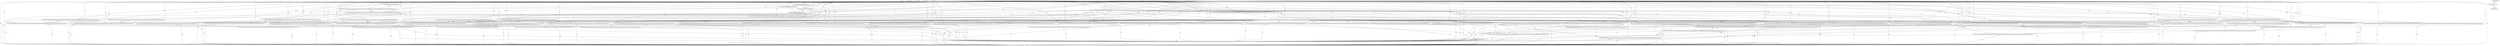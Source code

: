 digraph G {
  "1: match () ...
" [shape=box, ];
  "74: match (event_id) ...
" [shape=box, ];
  "75: match (event_id) ...
" [shape=box, ];
  "76: match (event_id) ...
" [shape=box, ];
  "89: match (event_id) ...
" [shape=box, ];
  "101: match (event_id) ...
" [shape=box, ];
  "112: match (if_precomp2315,if_precomp,event_id) ...
" [shape=box, ];
  "117: match (if_precomp2315,if_precomp,event_id) ...
" [shape=box, ];
  "120: match (if_precomp2315,if_precomp,event_id) ...
" [shape=box, ];
  "139: match (if_precomp2315,if_precomp,event_id) ...
" [shape=box, ];
  "148: match (if_precomp2315,if_precomp,event_id) ...
" [shape=box, ];
  "163: match (forward_flow_ip_header_6,forward_flow_udp_header_1,forward_flow_ip_header_9,forward_flow_udp_header_0,forward_flow_ip_header_8,if_precomp2315,if_precomp,event_id) ...
" [
  shape=box, ];
  "170: match (forward_flow_ip_header_6,forward_flow_udp_header_1,forward_flow_ip_header_9,forward_flow_udp_header_0,forward_flow_ip_header_8,if_precomp2315,if_precomp,event_id) ...
" [
  shape=box, ];
  "173: match (forward_flow_ip_header_6,forward_flow_udp_header_1,forward_flow_ip_header_9,forward_flow_udp_header_0,forward_flow_ip_header_8,if_precomp2315,if_precomp,event_id) ...
" [
  shape=box, ];
  "194: match (forward_flow_ip_header_6,forward_flow_udp_header_1,forward_flow_ip_header_9,forward_flow_udp_header_0,forward_flow_ip_header_8,if_precomp2315,if_precomp,event_id) ...
" [
  shape=box, ];
  "200: match (forward_flow_ip_header_6,forward_flow_udp_header_1,forward_flow_ip_header_9,forward_flow_udp_header_0,forward_flow_ip_header_8,if_precomp2315,if_precomp,event_id) ...
" [
  shape=box, ];
  "207: match (forward_flow_ip_header_6,forward_flow_udp_header_1,forward_flow_ip_header_9,forward_flow_udp_header_0,forward_flow_ip_header_8,if_precomp2315,if_precomp,event_id) ...
" [
  shape=box, ];
  "213: match (forward_flow_ip_header_6,forward_flow_udp_header_1,forward_flow_ip_header_9,forward_flow_udp_header_0,forward_flow_ip_header_8,if_precomp2315,if_precomp,event_id) ...
" [
  shape=box, ];
  "220: match (forward_flow_ip_header_6,forward_flow_udp_header_1,forward_flow_ip_header_9,forward_flow_udp_header_0,forward_flow_ip_header_8,if_precomp2315,if_precomp,event_id) ...
" [
  shape=box, ];
  "227: match (forward_flow_ip_header_6,forward_flow_udp_header_1,forward_flow_ip_header_9,forward_flow_udp_header_0,forward_flow_ip_header_8,if_precomp2315,if_precomp,event_id) ...
" [
  shape=box, ];
  "234: match (forward_flow_ip_header_6,forward_flow_udp_header_1,forward_flow_ip_header_9,forward_flow_udp_header_0,forward_flow_ip_header_8,if_precomp2315,if_precomp,event_id) ...
" [
  shape=box, ];
  "241: match (forward_flow_ip_header_6,forward_flow_udp_header_1,forward_flow_ip_header_9,forward_flow_udp_header_0,forward_flow_ip_header_8,if_precomp2315,if_precomp,event_id) ...
" [
  shape=box, ];
  "248: match (forward_flow_ip_header_6,forward_flow_udp_header_1,forward_flow_ip_header_9,forward_flow_udp_header_0,forward_flow_ip_header_8,if_precomp2315,if_precomp,event_id) ...
" [
  shape=box, ];
  "255: match (forward_flow_ip_header_6,forward_flow_udp_header_1,forward_flow_ip_header_9,forward_flow_udp_header_0,forward_flow_ip_header_8,if_precomp2315,if_precomp,event_id) ...
" [
  shape=box, ];
  "259: match (path_id1919,forward_flow_ip_header_6,forward_flow_udp_header_1,forward_flow_ip_header_9,forward_flow_udp_header_0,forward_flow_ip_header_8,if_precomp2315,if_precomp,event_id) ...
" [
  shape=box, ];
  "264: match (path_id1919,forward_flow_ip_header_6,forward_flow_udp_header_1,forward_flow_ip_header_9,forward_flow_udp_header_0,forward_flow_ip_header_8,if_precomp2315,if_precomp,event_id) ...
" [
  shape=box, ];
  "273: match (path_id1919,forward_flow_ip_header_6,forward_flow_udp_header_1,forward_flow_ip_header_9,forward_flow_udp_header_0,forward_flow_ip_header_8,if_precomp2315,if_precomp,event_id) ...
" [
  shape=box, ];
  "279: match (path_id1919,forward_flow_ip_header_6,forward_flow_udp_header_1,forward_flow_ip_header_9,forward_flow_udp_header_0,forward_flow_ip_header_8,if_precomp2315,if_precomp,event_id) ...
" [
  shape=box, ];
  "285: match (path_id1919,forward_flow_ip_header_6,forward_flow_udp_header_1,forward_flow_ip_header_9,forward_flow_udp_header_0,forward_flow_ip_header_8,if_precomp2315,if_precomp,event_id) ...
" [
  shape=box, ];
  "291: match (path_id1919,forward_flow_ip_header_6,forward_flow_udp_header_1,forward_flow_ip_header_9,forward_flow_udp_header_0,forward_flow_ip_header_8,if_precomp2315,if_precomp,event_id) ...
" [
  shape=box, ];
  "297: match (path_id1919,forward_flow_ip_header_6,forward_flow_udp_header_1,forward_flow_ip_header_9,forward_flow_udp_header_0,forward_flow_ip_header_8,if_precomp2315,if_precomp,event_id) ...
" [
  shape=box, ];
  "303: match (path_id1919,forward_flow_ip_header_6,forward_flow_udp_header_1,forward_flow_ip_header_9,forward_flow_udp_header_0,forward_flow_ip_header_8,if_precomp2315,if_precomp,event_id) ...
" [
  shape=box, ];
  "309: match (path_id1919,forward_flow_ip_header_6,forward_flow_udp_header_1,forward_flow_ip_header_9,forward_flow_udp_header_0,forward_flow_ip_header_8,if_precomp2315,if_precomp,event_id) ...
" [
  shape=box, ];
  "318: match (path_id1919,forward_flow_ip_header_6,forward_flow_udp_header_1,forward_flow_ip_header_9,forward_flow_udp_header_0,forward_flow_ip_header_8,if_precomp2315,if_precomp,event_id) ...
" [
  shape=box, ];
  "339: match (path_id1919,forward_flow_ip_header_6,forward_flow_udp_header_1,forward_flow_ip_header_9,forward_flow_udp_header_0,forward_flow_ip_header_8,if_precomp2315,if_precomp,event_id) ...
" [
  shape=box, ];
  "344: match (path_id1919,forward_flow_ip_header_6,forward_flow_udp_header_1,forward_flow_ip_header_9,forward_flow_udp_header_0,forward_flow_ip_header_8,if_precomp2315,if_precomp,event_id) ...
" [
  shape=box, ];
  "349: match (path_id1919,forward_flow_ip_header_6,forward_flow_udp_header_1,forward_flow_ip_header_9,forward_flow_udp_header_0,forward_flow_ip_header_8,if_precomp2315,if_precomp,event_id) ...
" [
  shape=box, ];
  "355: match (path_id1919,forward_flow_ip_header_6,forward_flow_udp_header_1,forward_flow_ip_header_9,forward_flow_udp_header_0,forward_flow_ip_header_8,if_precomp2315,if_precomp,event_id) ...
" [
  shape=box, ];
  "357: match (path_id1919,forward_flow_ip_header_6,forward_flow_udp_header_1,forward_flow_ip_header_9,forward_flow_udp_header_0,forward_flow_ip_header_8,if_precomp2315,if_precomp,event_id) ...
" [
  shape=box, ];
  "363: match (path_id1919,forward_flow_ip_header_6,forward_flow_udp_header_1,forward_flow_ip_header_9,forward_flow_udp_header_0,forward_flow_ip_header_8,if_precomp2315,if_precomp,event_id) ...
" [
  shape=box, ];
  "369: match (path_id1919,forward_flow_ip_header_6,forward_flow_udp_header_1,forward_flow_ip_header_9,forward_flow_udp_header_0,forward_flow_ip_header_8,if_precomp2315,if_precomp,event_id) ...
" [
  shape=box, ];
  "376: match (path_id1919,forward_flow_ip_header_6,forward_flow_udp_header_1,forward_flow_ip_header_9,forward_flow_udp_header_0,forward_flow_ip_header_8,if_precomp2315,if_precomp,event_id) ...
" [
  shape=box, ];
  "381: match (path_id1919,forward_flow_ip_header_6,forward_flow_udp_header_1,forward_flow_ip_header_9,forward_flow_udp_header_0,forward_flow_ip_header_8,if_precomp2315,if_precomp,event_id) ...
" [
  shape=box, ];
  "388: match (path_id1919,forward_flow_ip_header_6,forward_flow_udp_header_1,forward_flow_ip_header_9,forward_flow_udp_header_0,forward_flow_ip_header_8,if_precomp2315,if_precomp,event_id) ...
" [
  shape=box, ];
  "391: match (path_id1919,forward_flow_ip_header_6,forward_flow_udp_header_1,forward_flow_ip_header_9,forward_flow_udp_header_0,forward_flow_ip_header_8,if_precomp2315,if_precomp,event_id) ...
" [
  shape=box, ];
  "392: match (path_id1919,forward_flow_ip_header_6,forward_flow_udp_header_1,forward_flow_ip_header_9,forward_flow_udp_header_0,forward_flow_ip_header_8,if_precomp2315,if_precomp,event_id) ...
" [
  shape=box, ];
  "396: match (path_id1919,forward_flow_ip_header_6,forward_flow_udp_header_1,forward_flow_ip_header_9,forward_flow_udp_header_0,forward_flow_ip_header_8,if_precomp2315,if_precomp,event_id) ...
" [
  shape=box, ];
  "400: match (path_id1919,forward_flow_ip_header_6,forward_flow_udp_header_1,forward_flow_ip_header_9,forward_flow_udp_header_0,forward_flow_ip_header_8,if_precomp2315,if_precomp,event_id) ...
" [
  shape=box, ];
  "406: match (path_id1919,forward_flow_ip_header_6,forward_flow_udp_header_1,forward_flow_ip_header_9,forward_flow_udp_header_0,forward_flow_ip_header_8,if_precomp2315,if_precomp,event_id) ...
" [
  shape=box, ];
  "410: match (path_id1919,forward_flow_ip_header_6,forward_flow_udp_header_1,forward_flow_ip_header_9,forward_flow_udp_header_0,forward_flow_ip_header_8,if_precomp2315,if_precomp,event_id) ...
" [
  shape=box, ];
  "414: match (path_id1919,forward_flow_ip_header_6,forward_flow_udp_header_1,forward_flow_ip_header_9,forward_flow_udp_header_0,forward_flow_ip_header_8,if_precomp2315,if_precomp,event_id) ...
" [
  shape=box, ];
  "418: match (path_id1919,forward_flow_ip_header_6,forward_flow_udp_header_1,forward_flow_ip_header_9,forward_flow_udp_header_0,forward_flow_ip_header_8,if_precomp2315,if_precomp,event_id) ...
" [
  shape=box, ];
  "422: match (path_id1919,forward_flow_ip_header_6,forward_flow_udp_header_1,forward_flow_ip_header_9,forward_flow_udp_header_0,forward_flow_ip_header_8,if_precomp2315,if_precomp,event_id) ...
" [
  shape=box, ];
  "426: match (path_id1919,forward_flow_ip_header_6,forward_flow_udp_header_1,forward_flow_ip_header_9,forward_flow_udp_header_0,forward_flow_ip_header_8,if_precomp2315,if_precomp,event_id) ...
" [
  shape=box, ];
  "430: match (path_id1919,forward_flow_ip_header_6,forward_flow_udp_header_1,forward_flow_ip_header_9,forward_flow_udp_header_0,forward_flow_ip_header_8,if_precomp2315,if_precomp,event_id) ...
" [
  shape=box, ];
  "434: match (path_id1919,forward_flow_ip_header_6,forward_flow_udp_header_1,forward_flow_ip_header_9,forward_flow_udp_header_0,forward_flow_ip_header_8,if_precomp2315,if_precomp,event_id) ...
" [
  shape=box, ];
  "438: match (path_id1919,forward_flow_ip_header_6,forward_flow_udp_header_1,forward_flow_ip_header_9,forward_flow_udp_header_0,forward_flow_ip_header_8,if_precomp2315,if_precomp,event_id) ...
" [
  shape=box, ];
  "444: match (path_id1919,forward_flow_ip_header_6,forward_flow_udp_header_1,forward_flow_ip_header_9,forward_flow_udp_header_0,forward_flow_ip_header_8,if_precomp2315,if_precomp,event_id) ...
" [
  shape=box, ];
  "450: match (path_id1919,forward_flow_ip_header_6,forward_flow_udp_header_1,forward_flow_ip_header_9,forward_flow_udp_header_0,forward_flow_ip_header_8,if_precomp2315,if_precomp,event_id) ...
" [
  shape=box, ];
  "460: match (path_id1919,forward_flow_ip_header_6,forward_flow_udp_header_1,forward_flow_ip_header_9,forward_flow_udp_header_0,forward_flow_ip_header_8,if_precomp2315,if_precomp,event_id) ...
" [
  shape=box, ];
  "466: match (path_id1919,forward_flow_ip_header_6,forward_flow_udp_header_1,forward_flow_ip_header_9,forward_flow_udp_header_0,forward_flow_ip_header_8,if_precomp2315,if_precomp,event_id) ...
" [
  shape=box, ];
  "470: match (path_id1919,forward_flow_ip_header_6,forward_flow_udp_header_1,forward_flow_ip_header_9,forward_flow_udp_header_0,forward_flow_ip_header_8,if_precomp2315,if_precomp,event_id) ...
" [
  shape=box, ];
  "474: match (path_id1919,forward_flow_ip_header_6,forward_flow_udp_header_1,forward_flow_ip_header_9,forward_flow_udp_header_0,forward_flow_ip_header_8,if_precomp2315,if_precomp,event_id) ...
" [
  shape=box, ];
  "478: match (path_id1919,forward_flow_ip_header_6,forward_flow_udp_header_1,forward_flow_ip_header_9,forward_flow_udp_header_0,forward_flow_ip_header_8,if_precomp2315,if_precomp,event_id) ...
" [
  shape=box, ];
  "482: match (path_id1919,forward_flow_ip_header_6,forward_flow_udp_header_1,forward_flow_ip_header_9,forward_flow_udp_header_0,forward_flow_ip_header_8,if_precomp2315,if_precomp,event_id) ...
" [
  shape=box, ];
  "486: match (path_id1919,forward_flow_ip_header_6,forward_flow_udp_header_1,forward_flow_ip_header_9,forward_flow_udp_header_0,forward_flow_ip_header_8,if_precomp2315,if_precomp,event_id) ...
" [
  shape=box, ];
  "490: match (path_id1919,forward_flow_ip_header_6,forward_flow_udp_header_1,forward_flow_ip_header_9,forward_flow_udp_header_0,forward_flow_ip_header_8,if_precomp2315,if_precomp,event_id) ...
" [
  shape=box, ];
  "494: match (path_id1919,forward_flow_ip_header_6,forward_flow_udp_header_1,forward_flow_ip_header_9,forward_flow_udp_header_0,forward_flow_ip_header_8,if_precomp2315,if_precomp,event_id) ...
" [
  shape=box, ];
  "498: match (path_id1919,forward_flow_ip_header_6,forward_flow_udp_header_1,forward_flow_ip_header_9,forward_flow_udp_header_0,forward_flow_ip_header_8,if_precomp2315,if_precomp,event_id) ...
" [
  shape=box, ];
  "502: match (path_id1919,forward_flow_ip_header_6,forward_flow_udp_header_1,forward_flow_ip_header_9,forward_flow_udp_header_0,forward_flow_ip_header_8,if_precomp2315,if_precomp,event_id) ...
" [
  shape=box, ];
  "506: match (path_id1919,forward_flow_ip_header_6,forward_flow_udp_header_1,forward_flow_ip_header_9,forward_flow_udp_header_0,forward_flow_ip_header_8,if_precomp2315,if_precomp,event_id) ...
" [
  shape=box, ];
  "510: match (path_id1919,forward_flow_ip_header_6,forward_flow_udp_header_1,forward_flow_ip_header_9,forward_flow_udp_header_0,forward_flow_ip_header_8,if_precomp2315,if_precomp,event_id) ...
" [
  shape=box, ];
  "514: match (path_id1919,forward_flow_ip_header_6,forward_flow_udp_header_1,forward_flow_ip_header_9,forward_flow_udp_header_0,forward_flow_ip_header_8,if_precomp2315,if_precomp,event_id) ...
" [
  shape=box, ];
  "518: match (path_id1919,forward_flow_ip_header_6,forward_flow_udp_header_1,forward_flow_ip_header_9,forward_flow_udp_header_0,forward_flow_ip_header_8,if_precomp2315,if_precomp,event_id) ...
" [
  shape=box, ];
  "522: match (path_id1919,forward_flow_ip_header_6,forward_flow_udp_header_1,forward_flow_ip_header_9,forward_flow_udp_header_0,forward_flow_ip_header_8,if_precomp2315,if_precomp,event_id) ...
" [
  shape=box, ];
  "526: match (path_id1919,forward_flow_ip_header_6,forward_flow_udp_header_1,forward_flow_ip_header_9,forward_flow_udp_header_0,forward_flow_ip_header_8,if_precomp2315,if_precomp,event_id) ...
" [
  shape=box, ];
  "530: match (path_id1919,forward_flow_ip_header_6,forward_flow_udp_header_1,forward_flow_ip_header_9,forward_flow_udp_header_0,forward_flow_ip_header_8,if_precomp2315,if_precomp,event_id) ...
" [
  shape=box, ];
  "534: match (path_id1919,forward_flow_ip_header_6,forward_flow_udp_header_1,forward_flow_ip_header_9,forward_flow_udp_header_0,forward_flow_ip_header_8,if_precomp2315,if_precomp,event_id) ...
" [
  shape=box, ];
  "538: match (path_id1919,forward_flow_ip_header_6,forward_flow_udp_header_1,forward_flow_ip_header_9,forward_flow_udp_header_0,forward_flow_ip_header_8,if_precomp2315,if_precomp,event_id) ...
" [
  shape=box, ];
  "542: match (path_id1919,forward_flow_ip_header_6,forward_flow_udp_header_1,forward_flow_ip_header_9,forward_flow_udp_header_0,forward_flow_ip_header_8,if_precomp2315,if_precomp,event_id) ...
" [
  shape=box, ];
  "652: match (path_id1919,forward_flow_ip_header_6,forward_flow_udp_header_1,forward_flow_ip_header_9,forward_flow_udp_header_0,forward_flow_ip_header_8,if_precomp2315,if_precomp,event_id) ...
" [
  shape=box, ];
  "701: match (event_id) ...
" [shape=box, ];
  "705: match (event_id) ...
" [shape=box, ];
  "724: match (event_id) ...
" [shape=box, ];
  "762: match (event_id) ...
" [shape=box, ];
  
  
  "89: match (event_id) ...
" -> "112: match (if_precomp2315,if_precomp,event_id) ...
" [
  label="WR", ];
  "89: match (event_id) ...
" -> "117: match (if_precomp2315,if_precomp,event_id) ...
" [
  label="WR", ];
  "89: match (event_id) ...
" -> "120: match (if_precomp2315,if_precomp,event_id) ...
" [
  label="WR", ];
  "89: match (event_id) ...
" -> "139: match (if_precomp2315,if_precomp,event_id) ...
" [
  label="WR", ];
  "89: match (event_id) ...
" -> "148: match (if_precomp2315,if_precomp,event_id) ...
" [
  label="WR", ];
  "89: match (event_id) ...
" -> "163: match (forward_flow_ip_header_6,forward_flow_udp_header_1,forward_flow_ip_header_9,forward_flow_udp_header_0,forward_flow_ip_header_8,if_precomp2315,if_precomp,event_id) ...
" [
  label="WR", ];
  "89: match (event_id) ...
" -> "170: match (forward_flow_ip_header_6,forward_flow_udp_header_1,forward_flow_ip_header_9,forward_flow_udp_header_0,forward_flow_ip_header_8,if_precomp2315,if_precomp,event_id) ...
" [
  label="WR", ];
  "89: match (event_id) ...
" -> "173: match (forward_flow_ip_header_6,forward_flow_udp_header_1,forward_flow_ip_header_9,forward_flow_udp_header_0,forward_flow_ip_header_8,if_precomp2315,if_precomp,event_id) ...
" [
  label="WR", ];
  "89: match (event_id) ...
" -> "194: match (forward_flow_ip_header_6,forward_flow_udp_header_1,forward_flow_ip_header_9,forward_flow_udp_header_0,forward_flow_ip_header_8,if_precomp2315,if_precomp,event_id) ...
" [
  label="WR", ];
  "89: match (event_id) ...
" -> "200: match (forward_flow_ip_header_6,forward_flow_udp_header_1,forward_flow_ip_header_9,forward_flow_udp_header_0,forward_flow_ip_header_8,if_precomp2315,if_precomp,event_id) ...
" [
  label="WR", ];
  "89: match (event_id) ...
" -> "207: match (forward_flow_ip_header_6,forward_flow_udp_header_1,forward_flow_ip_header_9,forward_flow_udp_header_0,forward_flow_ip_header_8,if_precomp2315,if_precomp,event_id) ...
" [
  label="WR", ];
  "89: match (event_id) ...
" -> "213: match (forward_flow_ip_header_6,forward_flow_udp_header_1,forward_flow_ip_header_9,forward_flow_udp_header_0,forward_flow_ip_header_8,if_precomp2315,if_precomp,event_id) ...
" [
  label="WR", ];
  "89: match (event_id) ...
" -> "220: match (forward_flow_ip_header_6,forward_flow_udp_header_1,forward_flow_ip_header_9,forward_flow_udp_header_0,forward_flow_ip_header_8,if_precomp2315,if_precomp,event_id) ...
" [
  label="WR", ];
  "89: match (event_id) ...
" -> "227: match (forward_flow_ip_header_6,forward_flow_udp_header_1,forward_flow_ip_header_9,forward_flow_udp_header_0,forward_flow_ip_header_8,if_precomp2315,if_precomp,event_id) ...
" [
  label="WR", ];
  "89: match (event_id) ...
" -> "234: match (forward_flow_ip_header_6,forward_flow_udp_header_1,forward_flow_ip_header_9,forward_flow_udp_header_0,forward_flow_ip_header_8,if_precomp2315,if_precomp,event_id) ...
" [
  label="WR", ];
  "89: match (event_id) ...
" -> "241: match (forward_flow_ip_header_6,forward_flow_udp_header_1,forward_flow_ip_header_9,forward_flow_udp_header_0,forward_flow_ip_header_8,if_precomp2315,if_precomp,event_id) ...
" [
  label="WR", ];
  "89: match (event_id) ...
" -> "248: match (forward_flow_ip_header_6,forward_flow_udp_header_1,forward_flow_ip_header_9,forward_flow_udp_header_0,forward_flow_ip_header_8,if_precomp2315,if_precomp,event_id) ...
" [
  label="WR", ];
  "89: match (event_id) ...
" -> "255: match (forward_flow_ip_header_6,forward_flow_udp_header_1,forward_flow_ip_header_9,forward_flow_udp_header_0,forward_flow_ip_header_8,if_precomp2315,if_precomp,event_id) ...
" [
  label="WR", ];
  "89: match (event_id) ...
" -> "259: match (path_id1919,forward_flow_ip_header_6,forward_flow_udp_header_1,forward_flow_ip_header_9,forward_flow_udp_header_0,forward_flow_ip_header_8,if_precomp2315,if_precomp,event_id) ...
" [
  label="WR", ];
  "89: match (event_id) ...
" -> "264: match (path_id1919,forward_flow_ip_header_6,forward_flow_udp_header_1,forward_flow_ip_header_9,forward_flow_udp_header_0,forward_flow_ip_header_8,if_precomp2315,if_precomp,event_id) ...
" [
  label="WR", ];
  "89: match (event_id) ...
" -> "273: match (path_id1919,forward_flow_ip_header_6,forward_flow_udp_header_1,forward_flow_ip_header_9,forward_flow_udp_header_0,forward_flow_ip_header_8,if_precomp2315,if_precomp,event_id) ...
" [
  label="WR", ];
  "89: match (event_id) ...
" -> "279: match (path_id1919,forward_flow_ip_header_6,forward_flow_udp_header_1,forward_flow_ip_header_9,forward_flow_udp_header_0,forward_flow_ip_header_8,if_precomp2315,if_precomp,event_id) ...
" [
  label="WR", ];
  "89: match (event_id) ...
" -> "285: match (path_id1919,forward_flow_ip_header_6,forward_flow_udp_header_1,forward_flow_ip_header_9,forward_flow_udp_header_0,forward_flow_ip_header_8,if_precomp2315,if_precomp,event_id) ...
" [
  label="WR", ];
  "89: match (event_id) ...
" -> "291: match (path_id1919,forward_flow_ip_header_6,forward_flow_udp_header_1,forward_flow_ip_header_9,forward_flow_udp_header_0,forward_flow_ip_header_8,if_precomp2315,if_precomp,event_id) ...
" [
  label="WR", ];
  "89: match (event_id) ...
" -> "297: match (path_id1919,forward_flow_ip_header_6,forward_flow_udp_header_1,forward_flow_ip_header_9,forward_flow_udp_header_0,forward_flow_ip_header_8,if_precomp2315,if_precomp,event_id) ...
" [
  label="WR", ];
  "89: match (event_id) ...
" -> "303: match (path_id1919,forward_flow_ip_header_6,forward_flow_udp_header_1,forward_flow_ip_header_9,forward_flow_udp_header_0,forward_flow_ip_header_8,if_precomp2315,if_precomp,event_id) ...
" [
  label="WR", ];
  "89: match (event_id) ...
" -> "309: match (path_id1919,forward_flow_ip_header_6,forward_flow_udp_header_1,forward_flow_ip_header_9,forward_flow_udp_header_0,forward_flow_ip_header_8,if_precomp2315,if_precomp,event_id) ...
" [
  label="WR", ];
  "89: match (event_id) ...
" -> "318: match (path_id1919,forward_flow_ip_header_6,forward_flow_udp_header_1,forward_flow_ip_header_9,forward_flow_udp_header_0,forward_flow_ip_header_8,if_precomp2315,if_precomp,event_id) ...
" [
  label="WR", ];
  "89: match (event_id) ...
" -> "339: match (path_id1919,forward_flow_ip_header_6,forward_flow_udp_header_1,forward_flow_ip_header_9,forward_flow_udp_header_0,forward_flow_ip_header_8,if_precomp2315,if_precomp,event_id) ...
" [
  label="WR", ];
  "89: match (event_id) ...
" -> "344: match (path_id1919,forward_flow_ip_header_6,forward_flow_udp_header_1,forward_flow_ip_header_9,forward_flow_udp_header_0,forward_flow_ip_header_8,if_precomp2315,if_precomp,event_id) ...
" [
  label="WR", ];
  "89: match (event_id) ...
" -> "349: match (path_id1919,forward_flow_ip_header_6,forward_flow_udp_header_1,forward_flow_ip_header_9,forward_flow_udp_header_0,forward_flow_ip_header_8,if_precomp2315,if_precomp,event_id) ...
" [
  label="WR", ];
  "89: match (event_id) ...
" -> "355: match (path_id1919,forward_flow_ip_header_6,forward_flow_udp_header_1,forward_flow_ip_header_9,forward_flow_udp_header_0,forward_flow_ip_header_8,if_precomp2315,if_precomp,event_id) ...
" [
  label="WR", ];
  "89: match (event_id) ...
" -> "357: match (path_id1919,forward_flow_ip_header_6,forward_flow_udp_header_1,forward_flow_ip_header_9,forward_flow_udp_header_0,forward_flow_ip_header_8,if_precomp2315,if_precomp,event_id) ...
" [
  label="WR", ];
  "89: match (event_id) ...
" -> "363: match (path_id1919,forward_flow_ip_header_6,forward_flow_udp_header_1,forward_flow_ip_header_9,forward_flow_udp_header_0,forward_flow_ip_header_8,if_precomp2315,if_precomp,event_id) ...
" [
  label="WR", ];
  "89: match (event_id) ...
" -> "369: match (path_id1919,forward_flow_ip_header_6,forward_flow_udp_header_1,forward_flow_ip_header_9,forward_flow_udp_header_0,forward_flow_ip_header_8,if_precomp2315,if_precomp,event_id) ...
" [
  label="WR", ];
  "89: match (event_id) ...
" -> "376: match (path_id1919,forward_flow_ip_header_6,forward_flow_udp_header_1,forward_flow_ip_header_9,forward_flow_udp_header_0,forward_flow_ip_header_8,if_precomp2315,if_precomp,event_id) ...
" [
  label="WR", ];
  "89: match (event_id) ...
" -> "381: match (path_id1919,forward_flow_ip_header_6,forward_flow_udp_header_1,forward_flow_ip_header_9,forward_flow_udp_header_0,forward_flow_ip_header_8,if_precomp2315,if_precomp,event_id) ...
" [
  label="WR", ];
  "89: match (event_id) ...
" -> "388: match (path_id1919,forward_flow_ip_header_6,forward_flow_udp_header_1,forward_flow_ip_header_9,forward_flow_udp_header_0,forward_flow_ip_header_8,if_precomp2315,if_precomp,event_id) ...
" [
  label="WR", ];
  "89: match (event_id) ...
" -> "391: match (path_id1919,forward_flow_ip_header_6,forward_flow_udp_header_1,forward_flow_ip_header_9,forward_flow_udp_header_0,forward_flow_ip_header_8,if_precomp2315,if_precomp,event_id) ...
" [
  label="WR", ];
  "89: match (event_id) ...
" -> "392: match (path_id1919,forward_flow_ip_header_6,forward_flow_udp_header_1,forward_flow_ip_header_9,forward_flow_udp_header_0,forward_flow_ip_header_8,if_precomp2315,if_precomp,event_id) ...
" [
  label="WR", ];
  "89: match (event_id) ...
" -> "396: match (path_id1919,forward_flow_ip_header_6,forward_flow_udp_header_1,forward_flow_ip_header_9,forward_flow_udp_header_0,forward_flow_ip_header_8,if_precomp2315,if_precomp,event_id) ...
" [
  label="WR", ];
  "89: match (event_id) ...
" -> "400: match (path_id1919,forward_flow_ip_header_6,forward_flow_udp_header_1,forward_flow_ip_header_9,forward_flow_udp_header_0,forward_flow_ip_header_8,if_precomp2315,if_precomp,event_id) ...
" [
  label="WR", ];
  "89: match (event_id) ...
" -> "406: match (path_id1919,forward_flow_ip_header_6,forward_flow_udp_header_1,forward_flow_ip_header_9,forward_flow_udp_header_0,forward_flow_ip_header_8,if_precomp2315,if_precomp,event_id) ...
" [
  label="WR", ];
  "89: match (event_id) ...
" -> "410: match (path_id1919,forward_flow_ip_header_6,forward_flow_udp_header_1,forward_flow_ip_header_9,forward_flow_udp_header_0,forward_flow_ip_header_8,if_precomp2315,if_precomp,event_id) ...
" [
  label="WR", ];
  "89: match (event_id) ...
" -> "414: match (path_id1919,forward_flow_ip_header_6,forward_flow_udp_header_1,forward_flow_ip_header_9,forward_flow_udp_header_0,forward_flow_ip_header_8,if_precomp2315,if_precomp,event_id) ...
" [
  label="WR", ];
  "89: match (event_id) ...
" -> "418: match (path_id1919,forward_flow_ip_header_6,forward_flow_udp_header_1,forward_flow_ip_header_9,forward_flow_udp_header_0,forward_flow_ip_header_8,if_precomp2315,if_precomp,event_id) ...
" [
  label="WR", ];
  "89: match (event_id) ...
" -> "422: match (path_id1919,forward_flow_ip_header_6,forward_flow_udp_header_1,forward_flow_ip_header_9,forward_flow_udp_header_0,forward_flow_ip_header_8,if_precomp2315,if_precomp,event_id) ...
" [
  label="WR", ];
  "89: match (event_id) ...
" -> "426: match (path_id1919,forward_flow_ip_header_6,forward_flow_udp_header_1,forward_flow_ip_header_9,forward_flow_udp_header_0,forward_flow_ip_header_8,if_precomp2315,if_precomp,event_id) ...
" [
  label="WR", ];
  "89: match (event_id) ...
" -> "430: match (path_id1919,forward_flow_ip_header_6,forward_flow_udp_header_1,forward_flow_ip_header_9,forward_flow_udp_header_0,forward_flow_ip_header_8,if_precomp2315,if_precomp,event_id) ...
" [
  label="WR", ];
  "89: match (event_id) ...
" -> "434: match (path_id1919,forward_flow_ip_header_6,forward_flow_udp_header_1,forward_flow_ip_header_9,forward_flow_udp_header_0,forward_flow_ip_header_8,if_precomp2315,if_precomp,event_id) ...
" [
  label="WR", ];
  "89: match (event_id) ...
" -> "438: match (path_id1919,forward_flow_ip_header_6,forward_flow_udp_header_1,forward_flow_ip_header_9,forward_flow_udp_header_0,forward_flow_ip_header_8,if_precomp2315,if_precomp,event_id) ...
" [
  label="WR", ];
  "89: match (event_id) ...
" -> "444: match (path_id1919,forward_flow_ip_header_6,forward_flow_udp_header_1,forward_flow_ip_header_9,forward_flow_udp_header_0,forward_flow_ip_header_8,if_precomp2315,if_precomp,event_id) ...
" [
  label="WR", ];
  "89: match (event_id) ...
" -> "450: match (path_id1919,forward_flow_ip_header_6,forward_flow_udp_header_1,forward_flow_ip_header_9,forward_flow_udp_header_0,forward_flow_ip_header_8,if_precomp2315,if_precomp,event_id) ...
" [
  label="WR", ];
  "89: match (event_id) ...
" -> "460: match (path_id1919,forward_flow_ip_header_6,forward_flow_udp_header_1,forward_flow_ip_header_9,forward_flow_udp_header_0,forward_flow_ip_header_8,if_precomp2315,if_precomp,event_id) ...
" [
  label="WR", ];
  "89: match (event_id) ...
" -> "466: match (path_id1919,forward_flow_ip_header_6,forward_flow_udp_header_1,forward_flow_ip_header_9,forward_flow_udp_header_0,forward_flow_ip_header_8,if_precomp2315,if_precomp,event_id) ...
" [
  label="WR", ];
  "89: match (event_id) ...
" -> "470: match (path_id1919,forward_flow_ip_header_6,forward_flow_udp_header_1,forward_flow_ip_header_9,forward_flow_udp_header_0,forward_flow_ip_header_8,if_precomp2315,if_precomp,event_id) ...
" [
  label="WR", ];
  "89: match (event_id) ...
" -> "474: match (path_id1919,forward_flow_ip_header_6,forward_flow_udp_header_1,forward_flow_ip_header_9,forward_flow_udp_header_0,forward_flow_ip_header_8,if_precomp2315,if_precomp,event_id) ...
" [
  label="WR", ];
  "89: match (event_id) ...
" -> "478: match (path_id1919,forward_flow_ip_header_6,forward_flow_udp_header_1,forward_flow_ip_header_9,forward_flow_udp_header_0,forward_flow_ip_header_8,if_precomp2315,if_precomp,event_id) ...
" [
  label="WR", ];
  "89: match (event_id) ...
" -> "482: match (path_id1919,forward_flow_ip_header_6,forward_flow_udp_header_1,forward_flow_ip_header_9,forward_flow_udp_header_0,forward_flow_ip_header_8,if_precomp2315,if_precomp,event_id) ...
" [
  label="WR", ];
  "89: match (event_id) ...
" -> "486: match (path_id1919,forward_flow_ip_header_6,forward_flow_udp_header_1,forward_flow_ip_header_9,forward_flow_udp_header_0,forward_flow_ip_header_8,if_precomp2315,if_precomp,event_id) ...
" [
  label="WR", ];
  "89: match (event_id) ...
" -> "490: match (path_id1919,forward_flow_ip_header_6,forward_flow_udp_header_1,forward_flow_ip_header_9,forward_flow_udp_header_0,forward_flow_ip_header_8,if_precomp2315,if_precomp,event_id) ...
" [
  label="WR", ];
  "89: match (event_id) ...
" -> "494: match (path_id1919,forward_flow_ip_header_6,forward_flow_udp_header_1,forward_flow_ip_header_9,forward_flow_udp_header_0,forward_flow_ip_header_8,if_precomp2315,if_precomp,event_id) ...
" [
  label="WR", ];
  "89: match (event_id) ...
" -> "498: match (path_id1919,forward_flow_ip_header_6,forward_flow_udp_header_1,forward_flow_ip_header_9,forward_flow_udp_header_0,forward_flow_ip_header_8,if_precomp2315,if_precomp,event_id) ...
" [
  label="WR", ];
  "89: match (event_id) ...
" -> "502: match (path_id1919,forward_flow_ip_header_6,forward_flow_udp_header_1,forward_flow_ip_header_9,forward_flow_udp_header_0,forward_flow_ip_header_8,if_precomp2315,if_precomp,event_id) ...
" [
  label="WR", ];
  "89: match (event_id) ...
" -> "506: match (path_id1919,forward_flow_ip_header_6,forward_flow_udp_header_1,forward_flow_ip_header_9,forward_flow_udp_header_0,forward_flow_ip_header_8,if_precomp2315,if_precomp,event_id) ...
" [
  label="WR", ];
  "89: match (event_id) ...
" -> "510: match (path_id1919,forward_flow_ip_header_6,forward_flow_udp_header_1,forward_flow_ip_header_9,forward_flow_udp_header_0,forward_flow_ip_header_8,if_precomp2315,if_precomp,event_id) ...
" [
  label="WR", ];
  "89: match (event_id) ...
" -> "514: match (path_id1919,forward_flow_ip_header_6,forward_flow_udp_header_1,forward_flow_ip_header_9,forward_flow_udp_header_0,forward_flow_ip_header_8,if_precomp2315,if_precomp,event_id) ...
" [
  label="WR", ];
  "89: match (event_id) ...
" -> "518: match (path_id1919,forward_flow_ip_header_6,forward_flow_udp_header_1,forward_flow_ip_header_9,forward_flow_udp_header_0,forward_flow_ip_header_8,if_precomp2315,if_precomp,event_id) ...
" [
  label="WR", ];
  "89: match (event_id) ...
" -> "522: match (path_id1919,forward_flow_ip_header_6,forward_flow_udp_header_1,forward_flow_ip_header_9,forward_flow_udp_header_0,forward_flow_ip_header_8,if_precomp2315,if_precomp,event_id) ...
" [
  label="WR", ];
  "89: match (event_id) ...
" -> "526: match (path_id1919,forward_flow_ip_header_6,forward_flow_udp_header_1,forward_flow_ip_header_9,forward_flow_udp_header_0,forward_flow_ip_header_8,if_precomp2315,if_precomp,event_id) ...
" [
  label="WR", ];
  "89: match (event_id) ...
" -> "530: match (path_id1919,forward_flow_ip_header_6,forward_flow_udp_header_1,forward_flow_ip_header_9,forward_flow_udp_header_0,forward_flow_ip_header_8,if_precomp2315,if_precomp,event_id) ...
" [
  label="WR", ];
  "89: match (event_id) ...
" -> "534: match (path_id1919,forward_flow_ip_header_6,forward_flow_udp_header_1,forward_flow_ip_header_9,forward_flow_udp_header_0,forward_flow_ip_header_8,if_precomp2315,if_precomp,event_id) ...
" [
  label="WR", ];
  "89: match (event_id) ...
" -> "538: match (path_id1919,forward_flow_ip_header_6,forward_flow_udp_header_1,forward_flow_ip_header_9,forward_flow_udp_header_0,forward_flow_ip_header_8,if_precomp2315,if_precomp,event_id) ...
" [
  label="WR", ];
  "89: match (event_id) ...
" -> "542: match (path_id1919,forward_flow_ip_header_6,forward_flow_udp_header_1,forward_flow_ip_header_9,forward_flow_udp_header_0,forward_flow_ip_header_8,if_precomp2315,if_precomp,event_id) ...
" [
  label="WR", ];
  "89: match (event_id) ...
" -> "652: match (path_id1919,forward_flow_ip_header_6,forward_flow_udp_header_1,forward_flow_ip_header_9,forward_flow_udp_header_0,forward_flow_ip_header_8,if_precomp2315,if_precomp,event_id) ...
" [
  label="WR", ];
  "89: match (event_id) ...
" -> "701: match (event_id) ...
" [label="RW", ];
  "101: match (event_id) ...
" -> "112: match (if_precomp2315,if_precomp,event_id) ...
" [
  label="WR", ];
  "101: match (event_id) ...
" -> "117: match (if_precomp2315,if_precomp,event_id) ...
" [
  label="WR", ];
  "101: match (event_id) ...
" -> "120: match (if_precomp2315,if_precomp,event_id) ...
" [
  label="WR", ];
  "101: match (event_id) ...
" -> "139: match (if_precomp2315,if_precomp,event_id) ...
" [
  label="WR", ];
  "101: match (event_id) ...
" -> "148: match (if_precomp2315,if_precomp,event_id) ...
" [
  label="WR", ];
  "101: match (event_id) ...
" -> "163: match (forward_flow_ip_header_6,forward_flow_udp_header_1,forward_flow_ip_header_9,forward_flow_udp_header_0,forward_flow_ip_header_8,if_precomp2315,if_precomp,event_id) ...
" [
  label="WR", ];
  "101: match (event_id) ...
" -> "170: match (forward_flow_ip_header_6,forward_flow_udp_header_1,forward_flow_ip_header_9,forward_flow_udp_header_0,forward_flow_ip_header_8,if_precomp2315,if_precomp,event_id) ...
" [
  label="WR", ];
  "101: match (event_id) ...
" -> "173: match (forward_flow_ip_header_6,forward_flow_udp_header_1,forward_flow_ip_header_9,forward_flow_udp_header_0,forward_flow_ip_header_8,if_precomp2315,if_precomp,event_id) ...
" [
  label="WR", ];
  "101: match (event_id) ...
" -> "194: match (forward_flow_ip_header_6,forward_flow_udp_header_1,forward_flow_ip_header_9,forward_flow_udp_header_0,forward_flow_ip_header_8,if_precomp2315,if_precomp,event_id) ...
" [
  label="WR", ];
  "101: match (event_id) ...
" -> "200: match (forward_flow_ip_header_6,forward_flow_udp_header_1,forward_flow_ip_header_9,forward_flow_udp_header_0,forward_flow_ip_header_8,if_precomp2315,if_precomp,event_id) ...
" [
  label="WR", ];
  "101: match (event_id) ...
" -> "207: match (forward_flow_ip_header_6,forward_flow_udp_header_1,forward_flow_ip_header_9,forward_flow_udp_header_0,forward_flow_ip_header_8,if_precomp2315,if_precomp,event_id) ...
" [
  label="WR", ];
  "101: match (event_id) ...
" -> "213: match (forward_flow_ip_header_6,forward_flow_udp_header_1,forward_flow_ip_header_9,forward_flow_udp_header_0,forward_flow_ip_header_8,if_precomp2315,if_precomp,event_id) ...
" [
  label="WR", ];
  "101: match (event_id) ...
" -> "220: match (forward_flow_ip_header_6,forward_flow_udp_header_1,forward_flow_ip_header_9,forward_flow_udp_header_0,forward_flow_ip_header_8,if_precomp2315,if_precomp,event_id) ...
" [
  label="WR", ];
  "101: match (event_id) ...
" -> "227: match (forward_flow_ip_header_6,forward_flow_udp_header_1,forward_flow_ip_header_9,forward_flow_udp_header_0,forward_flow_ip_header_8,if_precomp2315,if_precomp,event_id) ...
" [
  label="WR", ];
  "101: match (event_id) ...
" -> "234: match (forward_flow_ip_header_6,forward_flow_udp_header_1,forward_flow_ip_header_9,forward_flow_udp_header_0,forward_flow_ip_header_8,if_precomp2315,if_precomp,event_id) ...
" [
  label="WR", ];
  "101: match (event_id) ...
" -> "241: match (forward_flow_ip_header_6,forward_flow_udp_header_1,forward_flow_ip_header_9,forward_flow_udp_header_0,forward_flow_ip_header_8,if_precomp2315,if_precomp,event_id) ...
" [
  label="WR", ];
  "101: match (event_id) ...
" -> "248: match (forward_flow_ip_header_6,forward_flow_udp_header_1,forward_flow_ip_header_9,forward_flow_udp_header_0,forward_flow_ip_header_8,if_precomp2315,if_precomp,event_id) ...
" [
  label="WR", ];
  "101: match (event_id) ...
" -> "255: match (forward_flow_ip_header_6,forward_flow_udp_header_1,forward_flow_ip_header_9,forward_flow_udp_header_0,forward_flow_ip_header_8,if_precomp2315,if_precomp,event_id) ...
" [
  label="WR", ];
  "101: match (event_id) ...
" -> "259: match (path_id1919,forward_flow_ip_header_6,forward_flow_udp_header_1,forward_flow_ip_header_9,forward_flow_udp_header_0,forward_flow_ip_header_8,if_precomp2315,if_precomp,event_id) ...
" [
  label="WR", ];
  "101: match (event_id) ...
" -> "264: match (path_id1919,forward_flow_ip_header_6,forward_flow_udp_header_1,forward_flow_ip_header_9,forward_flow_udp_header_0,forward_flow_ip_header_8,if_precomp2315,if_precomp,event_id) ...
" [
  label="WR", ];
  "101: match (event_id) ...
" -> "273: match (path_id1919,forward_flow_ip_header_6,forward_flow_udp_header_1,forward_flow_ip_header_9,forward_flow_udp_header_0,forward_flow_ip_header_8,if_precomp2315,if_precomp,event_id) ...
" [
  label="WR", ];
  "101: match (event_id) ...
" -> "279: match (path_id1919,forward_flow_ip_header_6,forward_flow_udp_header_1,forward_flow_ip_header_9,forward_flow_udp_header_0,forward_flow_ip_header_8,if_precomp2315,if_precomp,event_id) ...
" [
  label="WR", ];
  "101: match (event_id) ...
" -> "285: match (path_id1919,forward_flow_ip_header_6,forward_flow_udp_header_1,forward_flow_ip_header_9,forward_flow_udp_header_0,forward_flow_ip_header_8,if_precomp2315,if_precomp,event_id) ...
" [
  label="WR", ];
  "101: match (event_id) ...
" -> "291: match (path_id1919,forward_flow_ip_header_6,forward_flow_udp_header_1,forward_flow_ip_header_9,forward_flow_udp_header_0,forward_flow_ip_header_8,if_precomp2315,if_precomp,event_id) ...
" [
  label="WR", ];
  "101: match (event_id) ...
" -> "297: match (path_id1919,forward_flow_ip_header_6,forward_flow_udp_header_1,forward_flow_ip_header_9,forward_flow_udp_header_0,forward_flow_ip_header_8,if_precomp2315,if_precomp,event_id) ...
" [
  label="WR", ];
  "101: match (event_id) ...
" -> "303: match (path_id1919,forward_flow_ip_header_6,forward_flow_udp_header_1,forward_flow_ip_header_9,forward_flow_udp_header_0,forward_flow_ip_header_8,if_precomp2315,if_precomp,event_id) ...
" [
  label="WR", ];
  "101: match (event_id) ...
" -> "309: match (path_id1919,forward_flow_ip_header_6,forward_flow_udp_header_1,forward_flow_ip_header_9,forward_flow_udp_header_0,forward_flow_ip_header_8,if_precomp2315,if_precomp,event_id) ...
" [
  label="WR", ];
  "101: match (event_id) ...
" -> "318: match (path_id1919,forward_flow_ip_header_6,forward_flow_udp_header_1,forward_flow_ip_header_9,forward_flow_udp_header_0,forward_flow_ip_header_8,if_precomp2315,if_precomp,event_id) ...
" [
  label="WR", ];
  "101: match (event_id) ...
" -> "339: match (path_id1919,forward_flow_ip_header_6,forward_flow_udp_header_1,forward_flow_ip_header_9,forward_flow_udp_header_0,forward_flow_ip_header_8,if_precomp2315,if_precomp,event_id) ...
" [
  label="WR", ];
  "101: match (event_id) ...
" -> "344: match (path_id1919,forward_flow_ip_header_6,forward_flow_udp_header_1,forward_flow_ip_header_9,forward_flow_udp_header_0,forward_flow_ip_header_8,if_precomp2315,if_precomp,event_id) ...
" [
  label="WR", ];
  "101: match (event_id) ...
" -> "349: match (path_id1919,forward_flow_ip_header_6,forward_flow_udp_header_1,forward_flow_ip_header_9,forward_flow_udp_header_0,forward_flow_ip_header_8,if_precomp2315,if_precomp,event_id) ...
" [
  label="WR", ];
  "101: match (event_id) ...
" -> "355: match (path_id1919,forward_flow_ip_header_6,forward_flow_udp_header_1,forward_flow_ip_header_9,forward_flow_udp_header_0,forward_flow_ip_header_8,if_precomp2315,if_precomp,event_id) ...
" [
  label="WR", ];
  "101: match (event_id) ...
" -> "357: match (path_id1919,forward_flow_ip_header_6,forward_flow_udp_header_1,forward_flow_ip_header_9,forward_flow_udp_header_0,forward_flow_ip_header_8,if_precomp2315,if_precomp,event_id) ...
" [
  label="WR", ];
  "101: match (event_id) ...
" -> "363: match (path_id1919,forward_flow_ip_header_6,forward_flow_udp_header_1,forward_flow_ip_header_9,forward_flow_udp_header_0,forward_flow_ip_header_8,if_precomp2315,if_precomp,event_id) ...
" [
  label="WR", ];
  "101: match (event_id) ...
" -> "369: match (path_id1919,forward_flow_ip_header_6,forward_flow_udp_header_1,forward_flow_ip_header_9,forward_flow_udp_header_0,forward_flow_ip_header_8,if_precomp2315,if_precomp,event_id) ...
" [
  label="WR", ];
  "101: match (event_id) ...
" -> "376: match (path_id1919,forward_flow_ip_header_6,forward_flow_udp_header_1,forward_flow_ip_header_9,forward_flow_udp_header_0,forward_flow_ip_header_8,if_precomp2315,if_precomp,event_id) ...
" [
  label="WR", ];
  "101: match (event_id) ...
" -> "381: match (path_id1919,forward_flow_ip_header_6,forward_flow_udp_header_1,forward_flow_ip_header_9,forward_flow_udp_header_0,forward_flow_ip_header_8,if_precomp2315,if_precomp,event_id) ...
" [
  label="WR", ];
  "101: match (event_id) ...
" -> "388: match (path_id1919,forward_flow_ip_header_6,forward_flow_udp_header_1,forward_flow_ip_header_9,forward_flow_udp_header_0,forward_flow_ip_header_8,if_precomp2315,if_precomp,event_id) ...
" [
  label="WR", ];
  "101: match (event_id) ...
" -> "391: match (path_id1919,forward_flow_ip_header_6,forward_flow_udp_header_1,forward_flow_ip_header_9,forward_flow_udp_header_0,forward_flow_ip_header_8,if_precomp2315,if_precomp,event_id) ...
" [
  label="WR", ];
  "101: match (event_id) ...
" -> "392: match (path_id1919,forward_flow_ip_header_6,forward_flow_udp_header_1,forward_flow_ip_header_9,forward_flow_udp_header_0,forward_flow_ip_header_8,if_precomp2315,if_precomp,event_id) ...
" [
  label="WR", ];
  "101: match (event_id) ...
" -> "396: match (path_id1919,forward_flow_ip_header_6,forward_flow_udp_header_1,forward_flow_ip_header_9,forward_flow_udp_header_0,forward_flow_ip_header_8,if_precomp2315,if_precomp,event_id) ...
" [
  label="WR", ];
  "101: match (event_id) ...
" -> "400: match (path_id1919,forward_flow_ip_header_6,forward_flow_udp_header_1,forward_flow_ip_header_9,forward_flow_udp_header_0,forward_flow_ip_header_8,if_precomp2315,if_precomp,event_id) ...
" [
  label="WR", ];
  "101: match (event_id) ...
" -> "406: match (path_id1919,forward_flow_ip_header_6,forward_flow_udp_header_1,forward_flow_ip_header_9,forward_flow_udp_header_0,forward_flow_ip_header_8,if_precomp2315,if_precomp,event_id) ...
" [
  label="WR", ];
  "101: match (event_id) ...
" -> "410: match (path_id1919,forward_flow_ip_header_6,forward_flow_udp_header_1,forward_flow_ip_header_9,forward_flow_udp_header_0,forward_flow_ip_header_8,if_precomp2315,if_precomp,event_id) ...
" [
  label="WR", ];
  "101: match (event_id) ...
" -> "414: match (path_id1919,forward_flow_ip_header_6,forward_flow_udp_header_1,forward_flow_ip_header_9,forward_flow_udp_header_0,forward_flow_ip_header_8,if_precomp2315,if_precomp,event_id) ...
" [
  label="WR", ];
  "101: match (event_id) ...
" -> "418: match (path_id1919,forward_flow_ip_header_6,forward_flow_udp_header_1,forward_flow_ip_header_9,forward_flow_udp_header_0,forward_flow_ip_header_8,if_precomp2315,if_precomp,event_id) ...
" [
  label="WR", ];
  "101: match (event_id) ...
" -> "422: match (path_id1919,forward_flow_ip_header_6,forward_flow_udp_header_1,forward_flow_ip_header_9,forward_flow_udp_header_0,forward_flow_ip_header_8,if_precomp2315,if_precomp,event_id) ...
" [
  label="WR", ];
  "101: match (event_id) ...
" -> "426: match (path_id1919,forward_flow_ip_header_6,forward_flow_udp_header_1,forward_flow_ip_header_9,forward_flow_udp_header_0,forward_flow_ip_header_8,if_precomp2315,if_precomp,event_id) ...
" [
  label="WR", ];
  "101: match (event_id) ...
" -> "430: match (path_id1919,forward_flow_ip_header_6,forward_flow_udp_header_1,forward_flow_ip_header_9,forward_flow_udp_header_0,forward_flow_ip_header_8,if_precomp2315,if_precomp,event_id) ...
" [
  label="WR", ];
  "101: match (event_id) ...
" -> "434: match (path_id1919,forward_flow_ip_header_6,forward_flow_udp_header_1,forward_flow_ip_header_9,forward_flow_udp_header_0,forward_flow_ip_header_8,if_precomp2315,if_precomp,event_id) ...
" [
  label="WR", ];
  "101: match (event_id) ...
" -> "438: match (path_id1919,forward_flow_ip_header_6,forward_flow_udp_header_1,forward_flow_ip_header_9,forward_flow_udp_header_0,forward_flow_ip_header_8,if_precomp2315,if_precomp,event_id) ...
" [
  label="WR", ];
  "101: match (event_id) ...
" -> "444: match (path_id1919,forward_flow_ip_header_6,forward_flow_udp_header_1,forward_flow_ip_header_9,forward_flow_udp_header_0,forward_flow_ip_header_8,if_precomp2315,if_precomp,event_id) ...
" [
  label="WR", ];
  "101: match (event_id) ...
" -> "450: match (path_id1919,forward_flow_ip_header_6,forward_flow_udp_header_1,forward_flow_ip_header_9,forward_flow_udp_header_0,forward_flow_ip_header_8,if_precomp2315,if_precomp,event_id) ...
" [
  label="WR", ];
  "101: match (event_id) ...
" -> "460: match (path_id1919,forward_flow_ip_header_6,forward_flow_udp_header_1,forward_flow_ip_header_9,forward_flow_udp_header_0,forward_flow_ip_header_8,if_precomp2315,if_precomp,event_id) ...
" [
  label="WR", ];
  "101: match (event_id) ...
" -> "466: match (path_id1919,forward_flow_ip_header_6,forward_flow_udp_header_1,forward_flow_ip_header_9,forward_flow_udp_header_0,forward_flow_ip_header_8,if_precomp2315,if_precomp,event_id) ...
" [
  label="WR", ];
  "101: match (event_id) ...
" -> "470: match (path_id1919,forward_flow_ip_header_6,forward_flow_udp_header_1,forward_flow_ip_header_9,forward_flow_udp_header_0,forward_flow_ip_header_8,if_precomp2315,if_precomp,event_id) ...
" [
  label="WR", ];
  "101: match (event_id) ...
" -> "474: match (path_id1919,forward_flow_ip_header_6,forward_flow_udp_header_1,forward_flow_ip_header_9,forward_flow_udp_header_0,forward_flow_ip_header_8,if_precomp2315,if_precomp,event_id) ...
" [
  label="WR", ];
  "101: match (event_id) ...
" -> "478: match (path_id1919,forward_flow_ip_header_6,forward_flow_udp_header_1,forward_flow_ip_header_9,forward_flow_udp_header_0,forward_flow_ip_header_8,if_precomp2315,if_precomp,event_id) ...
" [
  label="WR", ];
  "101: match (event_id) ...
" -> "482: match (path_id1919,forward_flow_ip_header_6,forward_flow_udp_header_1,forward_flow_ip_header_9,forward_flow_udp_header_0,forward_flow_ip_header_8,if_precomp2315,if_precomp,event_id) ...
" [
  label="WR", ];
  "101: match (event_id) ...
" -> "486: match (path_id1919,forward_flow_ip_header_6,forward_flow_udp_header_1,forward_flow_ip_header_9,forward_flow_udp_header_0,forward_flow_ip_header_8,if_precomp2315,if_precomp,event_id) ...
" [
  label="WR", ];
  "101: match (event_id) ...
" -> "490: match (path_id1919,forward_flow_ip_header_6,forward_flow_udp_header_1,forward_flow_ip_header_9,forward_flow_udp_header_0,forward_flow_ip_header_8,if_precomp2315,if_precomp,event_id) ...
" [
  label="WR", ];
  "101: match (event_id) ...
" -> "494: match (path_id1919,forward_flow_ip_header_6,forward_flow_udp_header_1,forward_flow_ip_header_9,forward_flow_udp_header_0,forward_flow_ip_header_8,if_precomp2315,if_precomp,event_id) ...
" [
  label="WR", ];
  "101: match (event_id) ...
" -> "498: match (path_id1919,forward_flow_ip_header_6,forward_flow_udp_header_1,forward_flow_ip_header_9,forward_flow_udp_header_0,forward_flow_ip_header_8,if_precomp2315,if_precomp,event_id) ...
" [
  label="WR", ];
  "101: match (event_id) ...
" -> "502: match (path_id1919,forward_flow_ip_header_6,forward_flow_udp_header_1,forward_flow_ip_header_9,forward_flow_udp_header_0,forward_flow_ip_header_8,if_precomp2315,if_precomp,event_id) ...
" [
  label="WR", ];
  "101: match (event_id) ...
" -> "506: match (path_id1919,forward_flow_ip_header_6,forward_flow_udp_header_1,forward_flow_ip_header_9,forward_flow_udp_header_0,forward_flow_ip_header_8,if_precomp2315,if_precomp,event_id) ...
" [
  label="WR", ];
  "101: match (event_id) ...
" -> "510: match (path_id1919,forward_flow_ip_header_6,forward_flow_udp_header_1,forward_flow_ip_header_9,forward_flow_udp_header_0,forward_flow_ip_header_8,if_precomp2315,if_precomp,event_id) ...
" [
  label="WR", ];
  "101: match (event_id) ...
" -> "514: match (path_id1919,forward_flow_ip_header_6,forward_flow_udp_header_1,forward_flow_ip_header_9,forward_flow_udp_header_0,forward_flow_ip_header_8,if_precomp2315,if_precomp,event_id) ...
" [
  label="WR", ];
  "101: match (event_id) ...
" -> "518: match (path_id1919,forward_flow_ip_header_6,forward_flow_udp_header_1,forward_flow_ip_header_9,forward_flow_udp_header_0,forward_flow_ip_header_8,if_precomp2315,if_precomp,event_id) ...
" [
  label="WR", ];
  "101: match (event_id) ...
" -> "522: match (path_id1919,forward_flow_ip_header_6,forward_flow_udp_header_1,forward_flow_ip_header_9,forward_flow_udp_header_0,forward_flow_ip_header_8,if_precomp2315,if_precomp,event_id) ...
" [
  label="WR", ];
  "101: match (event_id) ...
" -> "526: match (path_id1919,forward_flow_ip_header_6,forward_flow_udp_header_1,forward_flow_ip_header_9,forward_flow_udp_header_0,forward_flow_ip_header_8,if_precomp2315,if_precomp,event_id) ...
" [
  label="WR", ];
  "101: match (event_id) ...
" -> "530: match (path_id1919,forward_flow_ip_header_6,forward_flow_udp_header_1,forward_flow_ip_header_9,forward_flow_udp_header_0,forward_flow_ip_header_8,if_precomp2315,if_precomp,event_id) ...
" [
  label="WR", ];
  "101: match (event_id) ...
" -> "534: match (path_id1919,forward_flow_ip_header_6,forward_flow_udp_header_1,forward_flow_ip_header_9,forward_flow_udp_header_0,forward_flow_ip_header_8,if_precomp2315,if_precomp,event_id) ...
" [
  label="WR", ];
  "101: match (event_id) ...
" -> "538: match (path_id1919,forward_flow_ip_header_6,forward_flow_udp_header_1,forward_flow_ip_header_9,forward_flow_udp_header_0,forward_flow_ip_header_8,if_precomp2315,if_precomp,event_id) ...
" [
  label="WR", ];
  "101: match (event_id) ...
" -> "542: match (path_id1919,forward_flow_ip_header_6,forward_flow_udp_header_1,forward_flow_ip_header_9,forward_flow_udp_header_0,forward_flow_ip_header_8,if_precomp2315,if_precomp,event_id) ...
" [
  label="WR", ];
  "101: match (event_id) ...
" -> "652: match (path_id1919,forward_flow_ip_header_6,forward_flow_udp_header_1,forward_flow_ip_header_9,forward_flow_udp_header_0,forward_flow_ip_header_8,if_precomp2315,if_precomp,event_id) ...
" [
  label="WR", ];
  "101: match (event_id) ...
" -> "701: match (event_id) ...
" [label="RW", ];
  "112: match (if_precomp2315,if_precomp,event_id) ...
" -> "120: match (if_precomp2315,if_precomp,event_id) ...
" [
  label="WR", ];
  "112: match (if_precomp2315,if_precomp,event_id) ...
" -> "701: match (event_id) ...
" [
  label="RW", ];
  "117: match (if_precomp2315,if_precomp,event_id) ...
" -> "139: match (if_precomp2315,if_precomp,event_id) ...
" [
  label="WR", ];
  "117: match (if_precomp2315,if_precomp,event_id) ...
" -> "701: match (event_id) ...
" [
  label="RW", ];
  "120: match (if_precomp2315,if_precomp,event_id) ...
" -> "139: match (if_precomp2315,if_precomp,event_id) ...
" [
  label="WR", ];
  "148: match (if_precomp2315,if_precomp,event_id) ...
" -> "163: match (forward_flow_ip_header_6,forward_flow_udp_header_1,forward_flow_ip_header_9,forward_flow_udp_header_0,forward_flow_ip_header_8,if_precomp2315,if_precomp,event_id) ...
" [
  label="WW", ];
  "148: match (if_precomp2315,if_precomp,event_id) ...
" -> "173: match (forward_flow_ip_header_6,forward_flow_udp_header_1,forward_flow_ip_header_9,forward_flow_udp_header_0,forward_flow_ip_header_8,if_precomp2315,if_precomp,event_id) ...
" [
  label="WR", ];
  "163: match (forward_flow_ip_header_6,forward_flow_udp_header_1,forward_flow_ip_header_9,forward_flow_udp_header_0,forward_flow_ip_header_8,if_precomp2315,if_precomp,event_id) ...
" -> "173: match (forward_flow_ip_header_6,forward_flow_udp_header_1,forward_flow_ip_header_9,forward_flow_udp_header_0,forward_flow_ip_header_8,if_precomp2315,if_precomp,event_id) ...
" [
  label="WR", ];
  "163: match (forward_flow_ip_header_6,forward_flow_udp_header_1,forward_flow_ip_header_9,forward_flow_udp_header_0,forward_flow_ip_header_8,if_precomp2315,if_precomp,event_id) ...
" -> "701: match (event_id) ...
" [
  label="RW", ];
  "170: match (forward_flow_ip_header_6,forward_flow_udp_header_1,forward_flow_ip_header_9,forward_flow_udp_header_0,forward_flow_ip_header_8,if_precomp2315,if_precomp,event_id) ...
" -> "194: match (forward_flow_ip_header_6,forward_flow_udp_header_1,forward_flow_ip_header_9,forward_flow_udp_header_0,forward_flow_ip_header_8,if_precomp2315,if_precomp,event_id) ...
" [
  label="WW", ];
  "170: match (forward_flow_ip_header_6,forward_flow_udp_header_1,forward_flow_ip_header_9,forward_flow_udp_header_0,forward_flow_ip_header_8,if_precomp2315,if_precomp,event_id) ...
" -> "200: match (forward_flow_ip_header_6,forward_flow_udp_header_1,forward_flow_ip_header_9,forward_flow_udp_header_0,forward_flow_ip_header_8,if_precomp2315,if_precomp,event_id) ...
" [
  label="WR", ];
  "170: match (forward_flow_ip_header_6,forward_flow_udp_header_1,forward_flow_ip_header_9,forward_flow_udp_header_0,forward_flow_ip_header_8,if_precomp2315,if_precomp,event_id) ...
" -> "701: match (event_id) ...
" [
  label="RW", ];
  "173: match (forward_flow_ip_header_6,forward_flow_udp_header_1,forward_flow_ip_header_9,forward_flow_udp_header_0,forward_flow_ip_header_8,if_precomp2315,if_precomp,event_id) ...
" -> "194: match (forward_flow_ip_header_6,forward_flow_udp_header_1,forward_flow_ip_header_9,forward_flow_udp_header_0,forward_flow_ip_header_8,if_precomp2315,if_precomp,event_id) ...
" [
  label="WR", ];
  "173: match (forward_flow_ip_header_6,forward_flow_udp_header_1,forward_flow_ip_header_9,forward_flow_udp_header_0,forward_flow_ip_header_8,if_precomp2315,if_precomp,event_id) ...
" -> "701: match (event_id) ...
" [
  label="RW", ];
  "194: match (forward_flow_ip_header_6,forward_flow_udp_header_1,forward_flow_ip_header_9,forward_flow_udp_header_0,forward_flow_ip_header_8,if_precomp2315,if_precomp,event_id) ...
" -> "200: match (forward_flow_ip_header_6,forward_flow_udp_header_1,forward_flow_ip_header_9,forward_flow_udp_header_0,forward_flow_ip_header_8,if_precomp2315,if_precomp,event_id) ...
" [
  label="WR", ];
  "194: match (forward_flow_ip_header_6,forward_flow_udp_header_1,forward_flow_ip_header_9,forward_flow_udp_header_0,forward_flow_ip_header_8,if_precomp2315,if_precomp,event_id) ...
" -> "701: match (event_id) ...
" [
  label="RW", ];
  "200: match (forward_flow_ip_header_6,forward_flow_udp_header_1,forward_flow_ip_header_9,forward_flow_udp_header_0,forward_flow_ip_header_8,if_precomp2315,if_precomp,event_id) ...
" -> "259: match (path_id1919,forward_flow_ip_header_6,forward_flow_udp_header_1,forward_flow_ip_header_9,forward_flow_udp_header_0,forward_flow_ip_header_8,if_precomp2315,if_precomp,event_id) ...
" [
  label="WR", ];
  "200: match (forward_flow_ip_header_6,forward_flow_udp_header_1,forward_flow_ip_header_9,forward_flow_udp_header_0,forward_flow_ip_header_8,if_precomp2315,if_precomp,event_id) ...
" -> "264: match (path_id1919,forward_flow_ip_header_6,forward_flow_udp_header_1,forward_flow_ip_header_9,forward_flow_udp_header_0,forward_flow_ip_header_8,if_precomp2315,if_precomp,event_id) ...
" [
  label="WR", ];
  "200: match (forward_flow_ip_header_6,forward_flow_udp_header_1,forward_flow_ip_header_9,forward_flow_udp_header_0,forward_flow_ip_header_8,if_precomp2315,if_precomp,event_id) ...
" -> "273: match (path_id1919,forward_flow_ip_header_6,forward_flow_udp_header_1,forward_flow_ip_header_9,forward_flow_udp_header_0,forward_flow_ip_header_8,if_precomp2315,if_precomp,event_id) ...
" [
  label="WR", ];
  "200: match (forward_flow_ip_header_6,forward_flow_udp_header_1,forward_flow_ip_header_9,forward_flow_udp_header_0,forward_flow_ip_header_8,if_precomp2315,if_precomp,event_id) ...
" -> "279: match (path_id1919,forward_flow_ip_header_6,forward_flow_udp_header_1,forward_flow_ip_header_9,forward_flow_udp_header_0,forward_flow_ip_header_8,if_precomp2315,if_precomp,event_id) ...
" [
  label="WR", ];
  "200: match (forward_flow_ip_header_6,forward_flow_udp_header_1,forward_flow_ip_header_9,forward_flow_udp_header_0,forward_flow_ip_header_8,if_precomp2315,if_precomp,event_id) ...
" -> "285: match (path_id1919,forward_flow_ip_header_6,forward_flow_udp_header_1,forward_flow_ip_header_9,forward_flow_udp_header_0,forward_flow_ip_header_8,if_precomp2315,if_precomp,event_id) ...
" [
  label="WR", ];
  "200: match (forward_flow_ip_header_6,forward_flow_udp_header_1,forward_flow_ip_header_9,forward_flow_udp_header_0,forward_flow_ip_header_8,if_precomp2315,if_precomp,event_id) ...
" -> "291: match (path_id1919,forward_flow_ip_header_6,forward_flow_udp_header_1,forward_flow_ip_header_9,forward_flow_udp_header_0,forward_flow_ip_header_8,if_precomp2315,if_precomp,event_id) ...
" [
  label="WR", ];
  "200: match (forward_flow_ip_header_6,forward_flow_udp_header_1,forward_flow_ip_header_9,forward_flow_udp_header_0,forward_flow_ip_header_8,if_precomp2315,if_precomp,event_id) ...
" -> "297: match (path_id1919,forward_flow_ip_header_6,forward_flow_udp_header_1,forward_flow_ip_header_9,forward_flow_udp_header_0,forward_flow_ip_header_8,if_precomp2315,if_precomp,event_id) ...
" [
  label="WR", ];
  "200: match (forward_flow_ip_header_6,forward_flow_udp_header_1,forward_flow_ip_header_9,forward_flow_udp_header_0,forward_flow_ip_header_8,if_precomp2315,if_precomp,event_id) ...
" -> "303: match (path_id1919,forward_flow_ip_header_6,forward_flow_udp_header_1,forward_flow_ip_header_9,forward_flow_udp_header_0,forward_flow_ip_header_8,if_precomp2315,if_precomp,event_id) ...
" [
  label="WR", ];
  "200: match (forward_flow_ip_header_6,forward_flow_udp_header_1,forward_flow_ip_header_9,forward_flow_udp_header_0,forward_flow_ip_header_8,if_precomp2315,if_precomp,event_id) ...
" -> "309: match (path_id1919,forward_flow_ip_header_6,forward_flow_udp_header_1,forward_flow_ip_header_9,forward_flow_udp_header_0,forward_flow_ip_header_8,if_precomp2315,if_precomp,event_id) ...
" [
  label="WR", ];
  "200: match (forward_flow_ip_header_6,forward_flow_udp_header_1,forward_flow_ip_header_9,forward_flow_udp_header_0,forward_flow_ip_header_8,if_precomp2315,if_precomp,event_id) ...
" -> "318: match (path_id1919,forward_flow_ip_header_6,forward_flow_udp_header_1,forward_flow_ip_header_9,forward_flow_udp_header_0,forward_flow_ip_header_8,if_precomp2315,if_precomp,event_id) ...
" [
  label="WR", ];
  "200: match (forward_flow_ip_header_6,forward_flow_udp_header_1,forward_flow_ip_header_9,forward_flow_udp_header_0,forward_flow_ip_header_8,if_precomp2315,if_precomp,event_id) ...
" -> "339: match (path_id1919,forward_flow_ip_header_6,forward_flow_udp_header_1,forward_flow_ip_header_9,forward_flow_udp_header_0,forward_flow_ip_header_8,if_precomp2315,if_precomp,event_id) ...
" [
  label="WR", ];
  "200: match (forward_flow_ip_header_6,forward_flow_udp_header_1,forward_flow_ip_header_9,forward_flow_udp_header_0,forward_flow_ip_header_8,if_precomp2315,if_precomp,event_id) ...
" -> "344: match (path_id1919,forward_flow_ip_header_6,forward_flow_udp_header_1,forward_flow_ip_header_9,forward_flow_udp_header_0,forward_flow_ip_header_8,if_precomp2315,if_precomp,event_id) ...
" [
  label="WR", ];
  "200: match (forward_flow_ip_header_6,forward_flow_udp_header_1,forward_flow_ip_header_9,forward_flow_udp_header_0,forward_flow_ip_header_8,if_precomp2315,if_precomp,event_id) ...
" -> "349: match (path_id1919,forward_flow_ip_header_6,forward_flow_udp_header_1,forward_flow_ip_header_9,forward_flow_udp_header_0,forward_flow_ip_header_8,if_precomp2315,if_precomp,event_id) ...
" [
  label="WR", ];
  "200: match (forward_flow_ip_header_6,forward_flow_udp_header_1,forward_flow_ip_header_9,forward_flow_udp_header_0,forward_flow_ip_header_8,if_precomp2315,if_precomp,event_id) ...
" -> "355: match (path_id1919,forward_flow_ip_header_6,forward_flow_udp_header_1,forward_flow_ip_header_9,forward_flow_udp_header_0,forward_flow_ip_header_8,if_precomp2315,if_precomp,event_id) ...
" [
  label="WR", ];
  "200: match (forward_flow_ip_header_6,forward_flow_udp_header_1,forward_flow_ip_header_9,forward_flow_udp_header_0,forward_flow_ip_header_8,if_precomp2315,if_precomp,event_id) ...
" -> "357: match (path_id1919,forward_flow_ip_header_6,forward_flow_udp_header_1,forward_flow_ip_header_9,forward_flow_udp_header_0,forward_flow_ip_header_8,if_precomp2315,if_precomp,event_id) ...
" [
  label="WR", ];
  "200: match (forward_flow_ip_header_6,forward_flow_udp_header_1,forward_flow_ip_header_9,forward_flow_udp_header_0,forward_flow_ip_header_8,if_precomp2315,if_precomp,event_id) ...
" -> "363: match (path_id1919,forward_flow_ip_header_6,forward_flow_udp_header_1,forward_flow_ip_header_9,forward_flow_udp_header_0,forward_flow_ip_header_8,if_precomp2315,if_precomp,event_id) ...
" [
  label="WR", ];
  "200: match (forward_flow_ip_header_6,forward_flow_udp_header_1,forward_flow_ip_header_9,forward_flow_udp_header_0,forward_flow_ip_header_8,if_precomp2315,if_precomp,event_id) ...
" -> "369: match (path_id1919,forward_flow_ip_header_6,forward_flow_udp_header_1,forward_flow_ip_header_9,forward_flow_udp_header_0,forward_flow_ip_header_8,if_precomp2315,if_precomp,event_id) ...
" [
  label="WR", ];
  "200: match (forward_flow_ip_header_6,forward_flow_udp_header_1,forward_flow_ip_header_9,forward_flow_udp_header_0,forward_flow_ip_header_8,if_precomp2315,if_precomp,event_id) ...
" -> "376: match (path_id1919,forward_flow_ip_header_6,forward_flow_udp_header_1,forward_flow_ip_header_9,forward_flow_udp_header_0,forward_flow_ip_header_8,if_precomp2315,if_precomp,event_id) ...
" [
  label="WR", ];
  "200: match (forward_flow_ip_header_6,forward_flow_udp_header_1,forward_flow_ip_header_9,forward_flow_udp_header_0,forward_flow_ip_header_8,if_precomp2315,if_precomp,event_id) ...
" -> "381: match (path_id1919,forward_flow_ip_header_6,forward_flow_udp_header_1,forward_flow_ip_header_9,forward_flow_udp_header_0,forward_flow_ip_header_8,if_precomp2315,if_precomp,event_id) ...
" [
  label="WR", ];
  "200: match (forward_flow_ip_header_6,forward_flow_udp_header_1,forward_flow_ip_header_9,forward_flow_udp_header_0,forward_flow_ip_header_8,if_precomp2315,if_precomp,event_id) ...
" -> "388: match (path_id1919,forward_flow_ip_header_6,forward_flow_udp_header_1,forward_flow_ip_header_9,forward_flow_udp_header_0,forward_flow_ip_header_8,if_precomp2315,if_precomp,event_id) ...
" [
  label="WR", ];
  "200: match (forward_flow_ip_header_6,forward_flow_udp_header_1,forward_flow_ip_header_9,forward_flow_udp_header_0,forward_flow_ip_header_8,if_precomp2315,if_precomp,event_id) ...
" -> "391: match (path_id1919,forward_flow_ip_header_6,forward_flow_udp_header_1,forward_flow_ip_header_9,forward_flow_udp_header_0,forward_flow_ip_header_8,if_precomp2315,if_precomp,event_id) ...
" [
  label="WR", ];
  "200: match (forward_flow_ip_header_6,forward_flow_udp_header_1,forward_flow_ip_header_9,forward_flow_udp_header_0,forward_flow_ip_header_8,if_precomp2315,if_precomp,event_id) ...
" -> "392: match (path_id1919,forward_flow_ip_header_6,forward_flow_udp_header_1,forward_flow_ip_header_9,forward_flow_udp_header_0,forward_flow_ip_header_8,if_precomp2315,if_precomp,event_id) ...
" [
  label="WR", ];
  "200: match (forward_flow_ip_header_6,forward_flow_udp_header_1,forward_flow_ip_header_9,forward_flow_udp_header_0,forward_flow_ip_header_8,if_precomp2315,if_precomp,event_id) ...
" -> "396: match (path_id1919,forward_flow_ip_header_6,forward_flow_udp_header_1,forward_flow_ip_header_9,forward_flow_udp_header_0,forward_flow_ip_header_8,if_precomp2315,if_precomp,event_id) ...
" [
  label="WR", ];
  "200: match (forward_flow_ip_header_6,forward_flow_udp_header_1,forward_flow_ip_header_9,forward_flow_udp_header_0,forward_flow_ip_header_8,if_precomp2315,if_precomp,event_id) ...
" -> "400: match (path_id1919,forward_flow_ip_header_6,forward_flow_udp_header_1,forward_flow_ip_header_9,forward_flow_udp_header_0,forward_flow_ip_header_8,if_precomp2315,if_precomp,event_id) ...
" [
  label="WR", ];
  "200: match (forward_flow_ip_header_6,forward_flow_udp_header_1,forward_flow_ip_header_9,forward_flow_udp_header_0,forward_flow_ip_header_8,if_precomp2315,if_precomp,event_id) ...
" -> "406: match (path_id1919,forward_flow_ip_header_6,forward_flow_udp_header_1,forward_flow_ip_header_9,forward_flow_udp_header_0,forward_flow_ip_header_8,if_precomp2315,if_precomp,event_id) ...
" [
  label="WR", ];
  "200: match (forward_flow_ip_header_6,forward_flow_udp_header_1,forward_flow_ip_header_9,forward_flow_udp_header_0,forward_flow_ip_header_8,if_precomp2315,if_precomp,event_id) ...
" -> "410: match (path_id1919,forward_flow_ip_header_6,forward_flow_udp_header_1,forward_flow_ip_header_9,forward_flow_udp_header_0,forward_flow_ip_header_8,if_precomp2315,if_precomp,event_id) ...
" [
  label="WR", ];
  "200: match (forward_flow_ip_header_6,forward_flow_udp_header_1,forward_flow_ip_header_9,forward_flow_udp_header_0,forward_flow_ip_header_8,if_precomp2315,if_precomp,event_id) ...
" -> "414: match (path_id1919,forward_flow_ip_header_6,forward_flow_udp_header_1,forward_flow_ip_header_9,forward_flow_udp_header_0,forward_flow_ip_header_8,if_precomp2315,if_precomp,event_id) ...
" [
  label="WR", ];
  "200: match (forward_flow_ip_header_6,forward_flow_udp_header_1,forward_flow_ip_header_9,forward_flow_udp_header_0,forward_flow_ip_header_8,if_precomp2315,if_precomp,event_id) ...
" -> "418: match (path_id1919,forward_flow_ip_header_6,forward_flow_udp_header_1,forward_flow_ip_header_9,forward_flow_udp_header_0,forward_flow_ip_header_8,if_precomp2315,if_precomp,event_id) ...
" [
  label="WR", ];
  "200: match (forward_flow_ip_header_6,forward_flow_udp_header_1,forward_flow_ip_header_9,forward_flow_udp_header_0,forward_flow_ip_header_8,if_precomp2315,if_precomp,event_id) ...
" -> "422: match (path_id1919,forward_flow_ip_header_6,forward_flow_udp_header_1,forward_flow_ip_header_9,forward_flow_udp_header_0,forward_flow_ip_header_8,if_precomp2315,if_precomp,event_id) ...
" [
  label="WR", ];
  "200: match (forward_flow_ip_header_6,forward_flow_udp_header_1,forward_flow_ip_header_9,forward_flow_udp_header_0,forward_flow_ip_header_8,if_precomp2315,if_precomp,event_id) ...
" -> "426: match (path_id1919,forward_flow_ip_header_6,forward_flow_udp_header_1,forward_flow_ip_header_9,forward_flow_udp_header_0,forward_flow_ip_header_8,if_precomp2315,if_precomp,event_id) ...
" [
  label="WR", ];
  "200: match (forward_flow_ip_header_6,forward_flow_udp_header_1,forward_flow_ip_header_9,forward_flow_udp_header_0,forward_flow_ip_header_8,if_precomp2315,if_precomp,event_id) ...
" -> "430: match (path_id1919,forward_flow_ip_header_6,forward_flow_udp_header_1,forward_flow_ip_header_9,forward_flow_udp_header_0,forward_flow_ip_header_8,if_precomp2315,if_precomp,event_id) ...
" [
  label="WR", ];
  "200: match (forward_flow_ip_header_6,forward_flow_udp_header_1,forward_flow_ip_header_9,forward_flow_udp_header_0,forward_flow_ip_header_8,if_precomp2315,if_precomp,event_id) ...
" -> "434: match (path_id1919,forward_flow_ip_header_6,forward_flow_udp_header_1,forward_flow_ip_header_9,forward_flow_udp_header_0,forward_flow_ip_header_8,if_precomp2315,if_precomp,event_id) ...
" [
  label="WR", ];
  "200: match (forward_flow_ip_header_6,forward_flow_udp_header_1,forward_flow_ip_header_9,forward_flow_udp_header_0,forward_flow_ip_header_8,if_precomp2315,if_precomp,event_id) ...
" -> "438: match (path_id1919,forward_flow_ip_header_6,forward_flow_udp_header_1,forward_flow_ip_header_9,forward_flow_udp_header_0,forward_flow_ip_header_8,if_precomp2315,if_precomp,event_id) ...
" [
  label="WR", ];
  "200: match (forward_flow_ip_header_6,forward_flow_udp_header_1,forward_flow_ip_header_9,forward_flow_udp_header_0,forward_flow_ip_header_8,if_precomp2315,if_precomp,event_id) ...
" -> "444: match (path_id1919,forward_flow_ip_header_6,forward_flow_udp_header_1,forward_flow_ip_header_9,forward_flow_udp_header_0,forward_flow_ip_header_8,if_precomp2315,if_precomp,event_id) ...
" [
  label="WR", ];
  "200: match (forward_flow_ip_header_6,forward_flow_udp_header_1,forward_flow_ip_header_9,forward_flow_udp_header_0,forward_flow_ip_header_8,if_precomp2315,if_precomp,event_id) ...
" -> "450: match (path_id1919,forward_flow_ip_header_6,forward_flow_udp_header_1,forward_flow_ip_header_9,forward_flow_udp_header_0,forward_flow_ip_header_8,if_precomp2315,if_precomp,event_id) ...
" [
  label="WR", ];
  "200: match (forward_flow_ip_header_6,forward_flow_udp_header_1,forward_flow_ip_header_9,forward_flow_udp_header_0,forward_flow_ip_header_8,if_precomp2315,if_precomp,event_id) ...
" -> "460: match (path_id1919,forward_flow_ip_header_6,forward_flow_udp_header_1,forward_flow_ip_header_9,forward_flow_udp_header_0,forward_flow_ip_header_8,if_precomp2315,if_precomp,event_id) ...
" [
  label="WR", ];
  "200: match (forward_flow_ip_header_6,forward_flow_udp_header_1,forward_flow_ip_header_9,forward_flow_udp_header_0,forward_flow_ip_header_8,if_precomp2315,if_precomp,event_id) ...
" -> "466: match (path_id1919,forward_flow_ip_header_6,forward_flow_udp_header_1,forward_flow_ip_header_9,forward_flow_udp_header_0,forward_flow_ip_header_8,if_precomp2315,if_precomp,event_id) ...
" [
  label="WR", ];
  "200: match (forward_flow_ip_header_6,forward_flow_udp_header_1,forward_flow_ip_header_9,forward_flow_udp_header_0,forward_flow_ip_header_8,if_precomp2315,if_precomp,event_id) ...
" -> "470: match (path_id1919,forward_flow_ip_header_6,forward_flow_udp_header_1,forward_flow_ip_header_9,forward_flow_udp_header_0,forward_flow_ip_header_8,if_precomp2315,if_precomp,event_id) ...
" [
  label="WR", ];
  "200: match (forward_flow_ip_header_6,forward_flow_udp_header_1,forward_flow_ip_header_9,forward_flow_udp_header_0,forward_flow_ip_header_8,if_precomp2315,if_precomp,event_id) ...
" -> "474: match (path_id1919,forward_flow_ip_header_6,forward_flow_udp_header_1,forward_flow_ip_header_9,forward_flow_udp_header_0,forward_flow_ip_header_8,if_precomp2315,if_precomp,event_id) ...
" [
  label="WR", ];
  "200: match (forward_flow_ip_header_6,forward_flow_udp_header_1,forward_flow_ip_header_9,forward_flow_udp_header_0,forward_flow_ip_header_8,if_precomp2315,if_precomp,event_id) ...
" -> "478: match (path_id1919,forward_flow_ip_header_6,forward_flow_udp_header_1,forward_flow_ip_header_9,forward_flow_udp_header_0,forward_flow_ip_header_8,if_precomp2315,if_precomp,event_id) ...
" [
  label="WR", ];
  "200: match (forward_flow_ip_header_6,forward_flow_udp_header_1,forward_flow_ip_header_9,forward_flow_udp_header_0,forward_flow_ip_header_8,if_precomp2315,if_precomp,event_id) ...
" -> "482: match (path_id1919,forward_flow_ip_header_6,forward_flow_udp_header_1,forward_flow_ip_header_9,forward_flow_udp_header_0,forward_flow_ip_header_8,if_precomp2315,if_precomp,event_id) ...
" [
  label="WR", ];
  "200: match (forward_flow_ip_header_6,forward_flow_udp_header_1,forward_flow_ip_header_9,forward_flow_udp_header_0,forward_flow_ip_header_8,if_precomp2315,if_precomp,event_id) ...
" -> "486: match (path_id1919,forward_flow_ip_header_6,forward_flow_udp_header_1,forward_flow_ip_header_9,forward_flow_udp_header_0,forward_flow_ip_header_8,if_precomp2315,if_precomp,event_id) ...
" [
  label="WR", ];
  "200: match (forward_flow_ip_header_6,forward_flow_udp_header_1,forward_flow_ip_header_9,forward_flow_udp_header_0,forward_flow_ip_header_8,if_precomp2315,if_precomp,event_id) ...
" -> "490: match (path_id1919,forward_flow_ip_header_6,forward_flow_udp_header_1,forward_flow_ip_header_9,forward_flow_udp_header_0,forward_flow_ip_header_8,if_precomp2315,if_precomp,event_id) ...
" [
  label="WR", ];
  "200: match (forward_flow_ip_header_6,forward_flow_udp_header_1,forward_flow_ip_header_9,forward_flow_udp_header_0,forward_flow_ip_header_8,if_precomp2315,if_precomp,event_id) ...
" -> "494: match (path_id1919,forward_flow_ip_header_6,forward_flow_udp_header_1,forward_flow_ip_header_9,forward_flow_udp_header_0,forward_flow_ip_header_8,if_precomp2315,if_precomp,event_id) ...
" [
  label="WR", ];
  "200: match (forward_flow_ip_header_6,forward_flow_udp_header_1,forward_flow_ip_header_9,forward_flow_udp_header_0,forward_flow_ip_header_8,if_precomp2315,if_precomp,event_id) ...
" -> "498: match (path_id1919,forward_flow_ip_header_6,forward_flow_udp_header_1,forward_flow_ip_header_9,forward_flow_udp_header_0,forward_flow_ip_header_8,if_precomp2315,if_precomp,event_id) ...
" [
  label="WR", ];
  "200: match (forward_flow_ip_header_6,forward_flow_udp_header_1,forward_flow_ip_header_9,forward_flow_udp_header_0,forward_flow_ip_header_8,if_precomp2315,if_precomp,event_id) ...
" -> "502: match (path_id1919,forward_flow_ip_header_6,forward_flow_udp_header_1,forward_flow_ip_header_9,forward_flow_udp_header_0,forward_flow_ip_header_8,if_precomp2315,if_precomp,event_id) ...
" [
  label="WR", ];
  "200: match (forward_flow_ip_header_6,forward_flow_udp_header_1,forward_flow_ip_header_9,forward_flow_udp_header_0,forward_flow_ip_header_8,if_precomp2315,if_precomp,event_id) ...
" -> "506: match (path_id1919,forward_flow_ip_header_6,forward_flow_udp_header_1,forward_flow_ip_header_9,forward_flow_udp_header_0,forward_flow_ip_header_8,if_precomp2315,if_precomp,event_id) ...
" [
  label="WR", ];
  "200: match (forward_flow_ip_header_6,forward_flow_udp_header_1,forward_flow_ip_header_9,forward_flow_udp_header_0,forward_flow_ip_header_8,if_precomp2315,if_precomp,event_id) ...
" -> "510: match (path_id1919,forward_flow_ip_header_6,forward_flow_udp_header_1,forward_flow_ip_header_9,forward_flow_udp_header_0,forward_flow_ip_header_8,if_precomp2315,if_precomp,event_id) ...
" [
  label="WR", ];
  "200: match (forward_flow_ip_header_6,forward_flow_udp_header_1,forward_flow_ip_header_9,forward_flow_udp_header_0,forward_flow_ip_header_8,if_precomp2315,if_precomp,event_id) ...
" -> "514: match (path_id1919,forward_flow_ip_header_6,forward_flow_udp_header_1,forward_flow_ip_header_9,forward_flow_udp_header_0,forward_flow_ip_header_8,if_precomp2315,if_precomp,event_id) ...
" [
  label="WR", ];
  "200: match (forward_flow_ip_header_6,forward_flow_udp_header_1,forward_flow_ip_header_9,forward_flow_udp_header_0,forward_flow_ip_header_8,if_precomp2315,if_precomp,event_id) ...
" -> "518: match (path_id1919,forward_flow_ip_header_6,forward_flow_udp_header_1,forward_flow_ip_header_9,forward_flow_udp_header_0,forward_flow_ip_header_8,if_precomp2315,if_precomp,event_id) ...
" [
  label="WR", ];
  "200: match (forward_flow_ip_header_6,forward_flow_udp_header_1,forward_flow_ip_header_9,forward_flow_udp_header_0,forward_flow_ip_header_8,if_precomp2315,if_precomp,event_id) ...
" -> "522: match (path_id1919,forward_flow_ip_header_6,forward_flow_udp_header_1,forward_flow_ip_header_9,forward_flow_udp_header_0,forward_flow_ip_header_8,if_precomp2315,if_precomp,event_id) ...
" [
  label="WR", ];
  "200: match (forward_flow_ip_header_6,forward_flow_udp_header_1,forward_flow_ip_header_9,forward_flow_udp_header_0,forward_flow_ip_header_8,if_precomp2315,if_precomp,event_id) ...
" -> "526: match (path_id1919,forward_flow_ip_header_6,forward_flow_udp_header_1,forward_flow_ip_header_9,forward_flow_udp_header_0,forward_flow_ip_header_8,if_precomp2315,if_precomp,event_id) ...
" [
  label="WR", ];
  "200: match (forward_flow_ip_header_6,forward_flow_udp_header_1,forward_flow_ip_header_9,forward_flow_udp_header_0,forward_flow_ip_header_8,if_precomp2315,if_precomp,event_id) ...
" -> "530: match (path_id1919,forward_flow_ip_header_6,forward_flow_udp_header_1,forward_flow_ip_header_9,forward_flow_udp_header_0,forward_flow_ip_header_8,if_precomp2315,if_precomp,event_id) ...
" [
  label="WR", ];
  "200: match (forward_flow_ip_header_6,forward_flow_udp_header_1,forward_flow_ip_header_9,forward_flow_udp_header_0,forward_flow_ip_header_8,if_precomp2315,if_precomp,event_id) ...
" -> "534: match (path_id1919,forward_flow_ip_header_6,forward_flow_udp_header_1,forward_flow_ip_header_9,forward_flow_udp_header_0,forward_flow_ip_header_8,if_precomp2315,if_precomp,event_id) ...
" [
  label="WR", ];
  "200: match (forward_flow_ip_header_6,forward_flow_udp_header_1,forward_flow_ip_header_9,forward_flow_udp_header_0,forward_flow_ip_header_8,if_precomp2315,if_precomp,event_id) ...
" -> "538: match (path_id1919,forward_flow_ip_header_6,forward_flow_udp_header_1,forward_flow_ip_header_9,forward_flow_udp_header_0,forward_flow_ip_header_8,if_precomp2315,if_precomp,event_id) ...
" [
  label="WR", ];
  "200: match (forward_flow_ip_header_6,forward_flow_udp_header_1,forward_flow_ip_header_9,forward_flow_udp_header_0,forward_flow_ip_header_8,if_precomp2315,if_precomp,event_id) ...
" -> "542: match (path_id1919,forward_flow_ip_header_6,forward_flow_udp_header_1,forward_flow_ip_header_9,forward_flow_udp_header_0,forward_flow_ip_header_8,if_precomp2315,if_precomp,event_id) ...
" [
  label="WR", ];
  "200: match (forward_flow_ip_header_6,forward_flow_udp_header_1,forward_flow_ip_header_9,forward_flow_udp_header_0,forward_flow_ip_header_8,if_precomp2315,if_precomp,event_id) ...
" -> "652: match (path_id1919,forward_flow_ip_header_6,forward_flow_udp_header_1,forward_flow_ip_header_9,forward_flow_udp_header_0,forward_flow_ip_header_8,if_precomp2315,if_precomp,event_id) ...
" [
  label="WR", ];
  "200: match (forward_flow_ip_header_6,forward_flow_udp_header_1,forward_flow_ip_header_9,forward_flow_udp_header_0,forward_flow_ip_header_8,if_precomp2315,if_precomp,event_id) ...
" -> "701: match (event_id) ...
" [
  label="RW", ];
  "207: match (forward_flow_ip_header_6,forward_flow_udp_header_1,forward_flow_ip_header_9,forward_flow_udp_header_0,forward_flow_ip_header_8,if_precomp2315,if_precomp,event_id) ...
" -> "264: match (path_id1919,forward_flow_ip_header_6,forward_flow_udp_header_1,forward_flow_ip_header_9,forward_flow_udp_header_0,forward_flow_ip_header_8,if_precomp2315,if_precomp,event_id) ...
" [
  label="WW", ];
  "207: match (forward_flow_ip_header_6,forward_flow_udp_header_1,forward_flow_ip_header_9,forward_flow_udp_header_0,forward_flow_ip_header_8,if_precomp2315,if_precomp,event_id) ...
" -> "410: match (path_id1919,forward_flow_ip_header_6,forward_flow_udp_header_1,forward_flow_ip_header_9,forward_flow_udp_header_0,forward_flow_ip_header_8,if_precomp2315,if_precomp,event_id) ...
" [
  label="WR", ];
  "207: match (forward_flow_ip_header_6,forward_flow_udp_header_1,forward_flow_ip_header_9,forward_flow_udp_header_0,forward_flow_ip_header_8,if_precomp2315,if_precomp,event_id) ...
" -> "701: match (event_id) ...
" [
  label="RW", ];
  "213: match (forward_flow_ip_header_6,forward_flow_udp_header_1,forward_flow_ip_header_9,forward_flow_udp_header_0,forward_flow_ip_header_8,if_precomp2315,if_precomp,event_id) ...
" -> "273: match (path_id1919,forward_flow_ip_header_6,forward_flow_udp_header_1,forward_flow_ip_header_9,forward_flow_udp_header_0,forward_flow_ip_header_8,if_precomp2315,if_precomp,event_id) ...
" [
  label="WW", ];
  "213: match (forward_flow_ip_header_6,forward_flow_udp_header_1,forward_flow_ip_header_9,forward_flow_udp_header_0,forward_flow_ip_header_8,if_precomp2315,if_precomp,event_id) ...
" -> "414: match (path_id1919,forward_flow_ip_header_6,forward_flow_udp_header_1,forward_flow_ip_header_9,forward_flow_udp_header_0,forward_flow_ip_header_8,if_precomp2315,if_precomp,event_id) ...
" [
  label="WR", ];
  "213: match (forward_flow_ip_header_6,forward_flow_udp_header_1,forward_flow_ip_header_9,forward_flow_udp_header_0,forward_flow_ip_header_8,if_precomp2315,if_precomp,event_id) ...
" -> "701: match (event_id) ...
" [
  label="RW", ];
  "220: match (forward_flow_ip_header_6,forward_flow_udp_header_1,forward_flow_ip_header_9,forward_flow_udp_header_0,forward_flow_ip_header_8,if_precomp2315,if_precomp,event_id) ...
" -> "279: match (path_id1919,forward_flow_ip_header_6,forward_flow_udp_header_1,forward_flow_ip_header_9,forward_flow_udp_header_0,forward_flow_ip_header_8,if_precomp2315,if_precomp,event_id) ...
" [
  label="WW", ];
  "220: match (forward_flow_ip_header_6,forward_flow_udp_header_1,forward_flow_ip_header_9,forward_flow_udp_header_0,forward_flow_ip_header_8,if_precomp2315,if_precomp,event_id) ...
" -> "418: match (path_id1919,forward_flow_ip_header_6,forward_flow_udp_header_1,forward_flow_ip_header_9,forward_flow_udp_header_0,forward_flow_ip_header_8,if_precomp2315,if_precomp,event_id) ...
" [
  label="WR", ];
  "220: match (forward_flow_ip_header_6,forward_flow_udp_header_1,forward_flow_ip_header_9,forward_flow_udp_header_0,forward_flow_ip_header_8,if_precomp2315,if_precomp,event_id) ...
" -> "701: match (event_id) ...
" [
  label="RW", ];
  "227: match (forward_flow_ip_header_6,forward_flow_udp_header_1,forward_flow_ip_header_9,forward_flow_udp_header_0,forward_flow_ip_header_8,if_precomp2315,if_precomp,event_id) ...
" -> "285: match (path_id1919,forward_flow_ip_header_6,forward_flow_udp_header_1,forward_flow_ip_header_9,forward_flow_udp_header_0,forward_flow_ip_header_8,if_precomp2315,if_precomp,event_id) ...
" [
  label="WW", ];
  "227: match (forward_flow_ip_header_6,forward_flow_udp_header_1,forward_flow_ip_header_9,forward_flow_udp_header_0,forward_flow_ip_header_8,if_precomp2315,if_precomp,event_id) ...
" -> "422: match (path_id1919,forward_flow_ip_header_6,forward_flow_udp_header_1,forward_flow_ip_header_9,forward_flow_udp_header_0,forward_flow_ip_header_8,if_precomp2315,if_precomp,event_id) ...
" [
  label="WR", ];
  "227: match (forward_flow_ip_header_6,forward_flow_udp_header_1,forward_flow_ip_header_9,forward_flow_udp_header_0,forward_flow_ip_header_8,if_precomp2315,if_precomp,event_id) ...
" -> "701: match (event_id) ...
" [
  label="RW", ];
  "234: match (forward_flow_ip_header_6,forward_flow_udp_header_1,forward_flow_ip_header_9,forward_flow_udp_header_0,forward_flow_ip_header_8,if_precomp2315,if_precomp,event_id) ...
" -> "291: match (path_id1919,forward_flow_ip_header_6,forward_flow_udp_header_1,forward_flow_ip_header_9,forward_flow_udp_header_0,forward_flow_ip_header_8,if_precomp2315,if_precomp,event_id) ...
" [
  label="WW", ];
  "234: match (forward_flow_ip_header_6,forward_flow_udp_header_1,forward_flow_ip_header_9,forward_flow_udp_header_0,forward_flow_ip_header_8,if_precomp2315,if_precomp,event_id) ...
" -> "426: match (path_id1919,forward_flow_ip_header_6,forward_flow_udp_header_1,forward_flow_ip_header_9,forward_flow_udp_header_0,forward_flow_ip_header_8,if_precomp2315,if_precomp,event_id) ...
" [
  label="WR", ];
  "234: match (forward_flow_ip_header_6,forward_flow_udp_header_1,forward_flow_ip_header_9,forward_flow_udp_header_0,forward_flow_ip_header_8,if_precomp2315,if_precomp,event_id) ...
" -> "701: match (event_id) ...
" [
  label="RW", ];
  "241: match (forward_flow_ip_header_6,forward_flow_udp_header_1,forward_flow_ip_header_9,forward_flow_udp_header_0,forward_flow_ip_header_8,if_precomp2315,if_precomp,event_id) ...
" -> "297: match (path_id1919,forward_flow_ip_header_6,forward_flow_udp_header_1,forward_flow_ip_header_9,forward_flow_udp_header_0,forward_flow_ip_header_8,if_precomp2315,if_precomp,event_id) ...
" [
  label="WW", ];
  "241: match (forward_flow_ip_header_6,forward_flow_udp_header_1,forward_flow_ip_header_9,forward_flow_udp_header_0,forward_flow_ip_header_8,if_precomp2315,if_precomp,event_id) ...
" -> "430: match (path_id1919,forward_flow_ip_header_6,forward_flow_udp_header_1,forward_flow_ip_header_9,forward_flow_udp_header_0,forward_flow_ip_header_8,if_precomp2315,if_precomp,event_id) ...
" [
  label="WR", ];
  "241: match (forward_flow_ip_header_6,forward_flow_udp_header_1,forward_flow_ip_header_9,forward_flow_udp_header_0,forward_flow_ip_header_8,if_precomp2315,if_precomp,event_id) ...
" -> "701: match (event_id) ...
" [
  label="RW", ];
  "248: match (forward_flow_ip_header_6,forward_flow_udp_header_1,forward_flow_ip_header_9,forward_flow_udp_header_0,forward_flow_ip_header_8,if_precomp2315,if_precomp,event_id) ...
" -> "303: match (path_id1919,forward_flow_ip_header_6,forward_flow_udp_header_1,forward_flow_ip_header_9,forward_flow_udp_header_0,forward_flow_ip_header_8,if_precomp2315,if_precomp,event_id) ...
" [
  label="WW", ];
  "248: match (forward_flow_ip_header_6,forward_flow_udp_header_1,forward_flow_ip_header_9,forward_flow_udp_header_0,forward_flow_ip_header_8,if_precomp2315,if_precomp,event_id) ...
" -> "434: match (path_id1919,forward_flow_ip_header_6,forward_flow_udp_header_1,forward_flow_ip_header_9,forward_flow_udp_header_0,forward_flow_ip_header_8,if_precomp2315,if_precomp,event_id) ...
" [
  label="WR", ];
  "248: match (forward_flow_ip_header_6,forward_flow_udp_header_1,forward_flow_ip_header_9,forward_flow_udp_header_0,forward_flow_ip_header_8,if_precomp2315,if_precomp,event_id) ...
" -> "701: match (event_id) ...
" [
  label="RW", ];
  "255: match (forward_flow_ip_header_6,forward_flow_udp_header_1,forward_flow_ip_header_9,forward_flow_udp_header_0,forward_flow_ip_header_8,if_precomp2315,if_precomp,event_id) ...
" -> "309: match (path_id1919,forward_flow_ip_header_6,forward_flow_udp_header_1,forward_flow_ip_header_9,forward_flow_udp_header_0,forward_flow_ip_header_8,if_precomp2315,if_precomp,event_id) ...
" [
  label="WW", ];
  "255: match (forward_flow_ip_header_6,forward_flow_udp_header_1,forward_flow_ip_header_9,forward_flow_udp_header_0,forward_flow_ip_header_8,if_precomp2315,if_precomp,event_id) ...
" -> "438: match (path_id1919,forward_flow_ip_header_6,forward_flow_udp_header_1,forward_flow_ip_header_9,forward_flow_udp_header_0,forward_flow_ip_header_8,if_precomp2315,if_precomp,event_id) ...
" [
  label="WR", ];
  "255: match (forward_flow_ip_header_6,forward_flow_udp_header_1,forward_flow_ip_header_9,forward_flow_udp_header_0,forward_flow_ip_header_8,if_precomp2315,if_precomp,event_id) ...
" -> "701: match (event_id) ...
" [
  label="RW", ];
  "259: match (path_id1919,forward_flow_ip_header_6,forward_flow_udp_header_1,forward_flow_ip_header_9,forward_flow_udp_header_0,forward_flow_ip_header_8,if_precomp2315,if_precomp,event_id) ...
" -> "701: match (event_id) ...
" [
  label="RW", ];
  "264: match (path_id1919,forward_flow_ip_header_6,forward_flow_udp_header_1,forward_flow_ip_header_9,forward_flow_udp_header_0,forward_flow_ip_header_8,if_precomp2315,if_precomp,event_id) ...
" -> "410: match (path_id1919,forward_flow_ip_header_6,forward_flow_udp_header_1,forward_flow_ip_header_9,forward_flow_udp_header_0,forward_flow_ip_header_8,if_precomp2315,if_precomp,event_id) ...
" [
  label="WR", ];
  "264: match (path_id1919,forward_flow_ip_header_6,forward_flow_udp_header_1,forward_flow_ip_header_9,forward_flow_udp_header_0,forward_flow_ip_header_8,if_precomp2315,if_precomp,event_id) ...
" -> "701: match (event_id) ...
" [
  label="RW", ];
  "273: match (path_id1919,forward_flow_ip_header_6,forward_flow_udp_header_1,forward_flow_ip_header_9,forward_flow_udp_header_0,forward_flow_ip_header_8,if_precomp2315,if_precomp,event_id) ...
" -> "414: match (path_id1919,forward_flow_ip_header_6,forward_flow_udp_header_1,forward_flow_ip_header_9,forward_flow_udp_header_0,forward_flow_ip_header_8,if_precomp2315,if_precomp,event_id) ...
" [
  label="WR", ];
  "273: match (path_id1919,forward_flow_ip_header_6,forward_flow_udp_header_1,forward_flow_ip_header_9,forward_flow_udp_header_0,forward_flow_ip_header_8,if_precomp2315,if_precomp,event_id) ...
" -> "701: match (event_id) ...
" [
  label="RW", ];
  "279: match (path_id1919,forward_flow_ip_header_6,forward_flow_udp_header_1,forward_flow_ip_header_9,forward_flow_udp_header_0,forward_flow_ip_header_8,if_precomp2315,if_precomp,event_id) ...
" -> "418: match (path_id1919,forward_flow_ip_header_6,forward_flow_udp_header_1,forward_flow_ip_header_9,forward_flow_udp_header_0,forward_flow_ip_header_8,if_precomp2315,if_precomp,event_id) ...
" [
  label="WR", ];
  "279: match (path_id1919,forward_flow_ip_header_6,forward_flow_udp_header_1,forward_flow_ip_header_9,forward_flow_udp_header_0,forward_flow_ip_header_8,if_precomp2315,if_precomp,event_id) ...
" -> "701: match (event_id) ...
" [
  label="RW", ];
  "285: match (path_id1919,forward_flow_ip_header_6,forward_flow_udp_header_1,forward_flow_ip_header_9,forward_flow_udp_header_0,forward_flow_ip_header_8,if_precomp2315,if_precomp,event_id) ...
" -> "422: match (path_id1919,forward_flow_ip_header_6,forward_flow_udp_header_1,forward_flow_ip_header_9,forward_flow_udp_header_0,forward_flow_ip_header_8,if_precomp2315,if_precomp,event_id) ...
" [
  label="WR", ];
  "285: match (path_id1919,forward_flow_ip_header_6,forward_flow_udp_header_1,forward_flow_ip_header_9,forward_flow_udp_header_0,forward_flow_ip_header_8,if_precomp2315,if_precomp,event_id) ...
" -> "701: match (event_id) ...
" [
  label="RW", ];
  "291: match (path_id1919,forward_flow_ip_header_6,forward_flow_udp_header_1,forward_flow_ip_header_9,forward_flow_udp_header_0,forward_flow_ip_header_8,if_precomp2315,if_precomp,event_id) ...
" -> "426: match (path_id1919,forward_flow_ip_header_6,forward_flow_udp_header_1,forward_flow_ip_header_9,forward_flow_udp_header_0,forward_flow_ip_header_8,if_precomp2315,if_precomp,event_id) ...
" [
  label="WR", ];
  "291: match (path_id1919,forward_flow_ip_header_6,forward_flow_udp_header_1,forward_flow_ip_header_9,forward_flow_udp_header_0,forward_flow_ip_header_8,if_precomp2315,if_precomp,event_id) ...
" -> "701: match (event_id) ...
" [
  label="RW", ];
  "297: match (path_id1919,forward_flow_ip_header_6,forward_flow_udp_header_1,forward_flow_ip_header_9,forward_flow_udp_header_0,forward_flow_ip_header_8,if_precomp2315,if_precomp,event_id) ...
" -> "430: match (path_id1919,forward_flow_ip_header_6,forward_flow_udp_header_1,forward_flow_ip_header_9,forward_flow_udp_header_0,forward_flow_ip_header_8,if_precomp2315,if_precomp,event_id) ...
" [
  label="WR", ];
  "297: match (path_id1919,forward_flow_ip_header_6,forward_flow_udp_header_1,forward_flow_ip_header_9,forward_flow_udp_header_0,forward_flow_ip_header_8,if_precomp2315,if_precomp,event_id) ...
" -> "701: match (event_id) ...
" [
  label="RW", ];
  "303: match (path_id1919,forward_flow_ip_header_6,forward_flow_udp_header_1,forward_flow_ip_header_9,forward_flow_udp_header_0,forward_flow_ip_header_8,if_precomp2315,if_precomp,event_id) ...
" -> "434: match (path_id1919,forward_flow_ip_header_6,forward_flow_udp_header_1,forward_flow_ip_header_9,forward_flow_udp_header_0,forward_flow_ip_header_8,if_precomp2315,if_precomp,event_id) ...
" [
  label="WR", ];
  "303: match (path_id1919,forward_flow_ip_header_6,forward_flow_udp_header_1,forward_flow_ip_header_9,forward_flow_udp_header_0,forward_flow_ip_header_8,if_precomp2315,if_precomp,event_id) ...
" -> "701: match (event_id) ...
" [
  label="RW", ];
  "309: match (path_id1919,forward_flow_ip_header_6,forward_flow_udp_header_1,forward_flow_ip_header_9,forward_flow_udp_header_0,forward_flow_ip_header_8,if_precomp2315,if_precomp,event_id) ...
" -> "438: match (path_id1919,forward_flow_ip_header_6,forward_flow_udp_header_1,forward_flow_ip_header_9,forward_flow_udp_header_0,forward_flow_ip_header_8,if_precomp2315,if_precomp,event_id) ...
" [
  label="WR", ];
  "309: match (path_id1919,forward_flow_ip_header_6,forward_flow_udp_header_1,forward_flow_ip_header_9,forward_flow_udp_header_0,forward_flow_ip_header_8,if_precomp2315,if_precomp,event_id) ...
" -> "701: match (event_id) ...
" [
  label="RW", ];
  "318: match (path_id1919,forward_flow_ip_header_6,forward_flow_udp_header_1,forward_flow_ip_header_9,forward_flow_udp_header_0,forward_flow_ip_header_8,if_precomp2315,if_precomp,event_id) ...
" -> "339: match (path_id1919,forward_flow_ip_header_6,forward_flow_udp_header_1,forward_flow_ip_header_9,forward_flow_udp_header_0,forward_flow_ip_header_8,if_precomp2315,if_precomp,event_id) ...
" [
  label="WW", ];
  "318: match (path_id1919,forward_flow_ip_header_6,forward_flow_udp_header_1,forward_flow_ip_header_9,forward_flow_udp_header_0,forward_flow_ip_header_8,if_precomp2315,if_precomp,event_id) ...
" -> "344: match (path_id1919,forward_flow_ip_header_6,forward_flow_udp_header_1,forward_flow_ip_header_9,forward_flow_udp_header_0,forward_flow_ip_header_8,if_precomp2315,if_precomp,event_id) ...
" [
  label="WR", ];
  "318: match (path_id1919,forward_flow_ip_header_6,forward_flow_udp_header_1,forward_flow_ip_header_9,forward_flow_udp_header_0,forward_flow_ip_header_8,if_precomp2315,if_precomp,event_id) ...
" -> "701: match (event_id) ...
" [
  label="RW", ];
  "339: match (path_id1919,forward_flow_ip_header_6,forward_flow_udp_header_1,forward_flow_ip_header_9,forward_flow_udp_header_0,forward_flow_ip_header_8,if_precomp2315,if_precomp,event_id) ...
" -> "344: match (path_id1919,forward_flow_ip_header_6,forward_flow_udp_header_1,forward_flow_ip_header_9,forward_flow_udp_header_0,forward_flow_ip_header_8,if_precomp2315,if_precomp,event_id) ...
" [
  label="WR", ];
  "339: match (path_id1919,forward_flow_ip_header_6,forward_flow_udp_header_1,forward_flow_ip_header_9,forward_flow_udp_header_0,forward_flow_ip_header_8,if_precomp2315,if_precomp,event_id) ...
" -> "701: match (event_id) ...
" [
  label="RW", ];
  "344: match (path_id1919,forward_flow_ip_header_6,forward_flow_udp_header_1,forward_flow_ip_header_9,forward_flow_udp_header_0,forward_flow_ip_header_8,if_precomp2315,if_precomp,event_id) ...
" -> "381: match (path_id1919,forward_flow_ip_header_6,forward_flow_udp_header_1,forward_flow_ip_header_9,forward_flow_udp_header_0,forward_flow_ip_header_8,if_precomp2315,if_precomp,event_id) ...
" [
  label="WR", ];
  "344: match (path_id1919,forward_flow_ip_header_6,forward_flow_udp_header_1,forward_flow_ip_header_9,forward_flow_udp_header_0,forward_flow_ip_header_8,if_precomp2315,if_precomp,event_id) ...
" -> "701: match (event_id) ...
" [
  label="RW", ];
  "349: match (path_id1919,forward_flow_ip_header_6,forward_flow_udp_header_1,forward_flow_ip_header_9,forward_flow_udp_header_0,forward_flow_ip_header_8,if_precomp2315,if_precomp,event_id) ...
" -> "355: match (path_id1919,forward_flow_ip_header_6,forward_flow_udp_header_1,forward_flow_ip_header_9,forward_flow_udp_header_0,forward_flow_ip_header_8,if_precomp2315,if_precomp,event_id) ...
" [
  label="WR", ];
  "349: match (path_id1919,forward_flow_ip_header_6,forward_flow_udp_header_1,forward_flow_ip_header_9,forward_flow_udp_header_0,forward_flow_ip_header_8,if_precomp2315,if_precomp,event_id) ...
" -> "701: match (event_id) ...
" [
  label="RW", ];
  "355: match (path_id1919,forward_flow_ip_header_6,forward_flow_udp_header_1,forward_flow_ip_header_9,forward_flow_udp_header_0,forward_flow_ip_header_8,if_precomp2315,if_precomp,event_id) ...
" -> "369: match (path_id1919,forward_flow_ip_header_6,forward_flow_udp_header_1,forward_flow_ip_header_9,forward_flow_udp_header_0,forward_flow_ip_header_8,if_precomp2315,if_precomp,event_id) ...
" [
  label="WR", ];
  "355: match (path_id1919,forward_flow_ip_header_6,forward_flow_udp_header_1,forward_flow_ip_header_9,forward_flow_udp_header_0,forward_flow_ip_header_8,if_precomp2315,if_precomp,event_id) ...
" -> "701: match (event_id) ...
" [
  label="RW", ];
  "357: match (path_id1919,forward_flow_ip_header_6,forward_flow_udp_header_1,forward_flow_ip_header_9,forward_flow_udp_header_0,forward_flow_ip_header_8,if_precomp2315,if_precomp,event_id) ...
" -> "701: match (event_id) ...
" [
  label="RW", ];
  "363: match (path_id1919,forward_flow_ip_header_6,forward_flow_udp_header_1,forward_flow_ip_header_9,forward_flow_udp_header_0,forward_flow_ip_header_8,if_precomp2315,if_precomp,event_id) ...
" -> "470: match (path_id1919,forward_flow_ip_header_6,forward_flow_udp_header_1,forward_flow_ip_header_9,forward_flow_udp_header_0,forward_flow_ip_header_8,if_precomp2315,if_precomp,event_id) ...
" [
  label="WR", ];
  "363: match (path_id1919,forward_flow_ip_header_6,forward_flow_udp_header_1,forward_flow_ip_header_9,forward_flow_udp_header_0,forward_flow_ip_header_8,if_precomp2315,if_precomp,event_id) ...
" -> "701: match (event_id) ...
" [
  label="RW", ];
  "369: match (path_id1919,forward_flow_ip_header_6,forward_flow_udp_header_1,forward_flow_ip_header_9,forward_flow_udp_header_0,forward_flow_ip_header_8,if_precomp2315,if_precomp,event_id) ...
" -> "474: match (path_id1919,forward_flow_ip_header_6,forward_flow_udp_header_1,forward_flow_ip_header_9,forward_flow_udp_header_0,forward_flow_ip_header_8,if_precomp2315,if_precomp,event_id) ...
" [
  label="WR", ];
  "369: match (path_id1919,forward_flow_ip_header_6,forward_flow_udp_header_1,forward_flow_ip_header_9,forward_flow_udp_header_0,forward_flow_ip_header_8,if_precomp2315,if_precomp,event_id) ...
" -> "701: match (event_id) ...
" [
  label="RW", ];
  "376: match (path_id1919,forward_flow_ip_header_6,forward_flow_udp_header_1,forward_flow_ip_header_9,forward_flow_udp_header_0,forward_flow_ip_header_8,if_precomp2315,if_precomp,event_id) ...
" -> "478: match (path_id1919,forward_flow_ip_header_6,forward_flow_udp_header_1,forward_flow_ip_header_9,forward_flow_udp_header_0,forward_flow_ip_header_8,if_precomp2315,if_precomp,event_id) ...
" [
  label="WR", ];
  "376: match (path_id1919,forward_flow_ip_header_6,forward_flow_udp_header_1,forward_flow_ip_header_9,forward_flow_udp_header_0,forward_flow_ip_header_8,if_precomp2315,if_precomp,event_id) ...
" -> "701: match (event_id) ...
" [
  label="RW", ];
  "381: match (path_id1919,forward_flow_ip_header_6,forward_flow_udp_header_1,forward_flow_ip_header_9,forward_flow_udp_header_0,forward_flow_ip_header_8,if_precomp2315,if_precomp,event_id) ...
" -> "482: match (path_id1919,forward_flow_ip_header_6,forward_flow_udp_header_1,forward_flow_ip_header_9,forward_flow_udp_header_0,forward_flow_ip_header_8,if_precomp2315,if_precomp,event_id) ...
" [
  label="WR", ];
  "381: match (path_id1919,forward_flow_ip_header_6,forward_flow_udp_header_1,forward_flow_ip_header_9,forward_flow_udp_header_0,forward_flow_ip_header_8,if_precomp2315,if_precomp,event_id) ...
" -> "701: match (event_id) ...
" [
  label="RW", ];
  "388: match (path_id1919,forward_flow_ip_header_6,forward_flow_udp_header_1,forward_flow_ip_header_9,forward_flow_udp_header_0,forward_flow_ip_header_8,if_precomp2315,if_precomp,event_id) ...
" -> "486: match (path_id1919,forward_flow_ip_header_6,forward_flow_udp_header_1,forward_flow_ip_header_9,forward_flow_udp_header_0,forward_flow_ip_header_8,if_precomp2315,if_precomp,event_id) ...
" [
  label="WR", ];
  "388: match (path_id1919,forward_flow_ip_header_6,forward_flow_udp_header_1,forward_flow_ip_header_9,forward_flow_udp_header_0,forward_flow_ip_header_8,if_precomp2315,if_precomp,event_id) ...
" -> "701: match (event_id) ...
" [
  label="RW", ];
  "391: match (path_id1919,forward_flow_ip_header_6,forward_flow_udp_header_1,forward_flow_ip_header_9,forward_flow_udp_header_0,forward_flow_ip_header_8,if_precomp2315,if_precomp,event_id) ...
" -> "701: match (event_id) ...
" [
  label="RW", ];
  "392: match (path_id1919,forward_flow_ip_header_6,forward_flow_udp_header_1,forward_flow_ip_header_9,forward_flow_udp_header_0,forward_flow_ip_header_8,if_precomp2315,if_precomp,event_id) ...
" -> "701: match (event_id) ...
" [
  label="RW", ];
  "396: match (path_id1919,forward_flow_ip_header_6,forward_flow_udp_header_1,forward_flow_ip_header_9,forward_flow_udp_header_0,forward_flow_ip_header_8,if_precomp2315,if_precomp,event_id) ...
" -> "652: match (path_id1919,forward_flow_ip_header_6,forward_flow_udp_header_1,forward_flow_ip_header_9,forward_flow_udp_header_0,forward_flow_ip_header_8,if_precomp2315,if_precomp,event_id) ...
" [
  label="WR", ];
  "396: match (path_id1919,forward_flow_ip_header_6,forward_flow_udp_header_1,forward_flow_ip_header_9,forward_flow_udp_header_0,forward_flow_ip_header_8,if_precomp2315,if_precomp,event_id) ...
" -> "701: match (event_id) ...
" [
  label="RW", ];
  "400: match (path_id1919,forward_flow_ip_header_6,forward_flow_udp_header_1,forward_flow_ip_header_9,forward_flow_udp_header_0,forward_flow_ip_header_8,if_precomp2315,if_precomp,event_id) ...
" -> "652: match (path_id1919,forward_flow_ip_header_6,forward_flow_udp_header_1,forward_flow_ip_header_9,forward_flow_udp_header_0,forward_flow_ip_header_8,if_precomp2315,if_precomp,event_id) ...
" [
  label="WR", ];
  "400: match (path_id1919,forward_flow_ip_header_6,forward_flow_udp_header_1,forward_flow_ip_header_9,forward_flow_udp_header_0,forward_flow_ip_header_8,if_precomp2315,if_precomp,event_id) ...
" -> "701: match (event_id) ...
" [
  label="RW", ];
  "406: match (path_id1919,forward_flow_ip_header_6,forward_flow_udp_header_1,forward_flow_ip_header_9,forward_flow_udp_header_0,forward_flow_ip_header_8,if_precomp2315,if_precomp,event_id) ...
" -> "652: match (path_id1919,forward_flow_ip_header_6,forward_flow_udp_header_1,forward_flow_ip_header_9,forward_flow_udp_header_0,forward_flow_ip_header_8,if_precomp2315,if_precomp,event_id) ...
" [
  label="WR", ];
  "406: match (path_id1919,forward_flow_ip_header_6,forward_flow_udp_header_1,forward_flow_ip_header_9,forward_flow_udp_header_0,forward_flow_ip_header_8,if_precomp2315,if_precomp,event_id) ...
" -> "701: match (event_id) ...
" [
  label="RW", ];
  "410: match (path_id1919,forward_flow_ip_header_6,forward_flow_udp_header_1,forward_flow_ip_header_9,forward_flow_udp_header_0,forward_flow_ip_header_8,if_precomp2315,if_precomp,event_id) ...
" -> "652: match (path_id1919,forward_flow_ip_header_6,forward_flow_udp_header_1,forward_flow_ip_header_9,forward_flow_udp_header_0,forward_flow_ip_header_8,if_precomp2315,if_precomp,event_id) ...
" [
  label="WR", ];
  "410: match (path_id1919,forward_flow_ip_header_6,forward_flow_udp_header_1,forward_flow_ip_header_9,forward_flow_udp_header_0,forward_flow_ip_header_8,if_precomp2315,if_precomp,event_id) ...
" -> "701: match (event_id) ...
" [
  label="RW", ];
  "414: match (path_id1919,forward_flow_ip_header_6,forward_flow_udp_header_1,forward_flow_ip_header_9,forward_flow_udp_header_0,forward_flow_ip_header_8,if_precomp2315,if_precomp,event_id) ...
" -> "652: match (path_id1919,forward_flow_ip_header_6,forward_flow_udp_header_1,forward_flow_ip_header_9,forward_flow_udp_header_0,forward_flow_ip_header_8,if_precomp2315,if_precomp,event_id) ...
" [
  label="WR", ];
  "414: match (path_id1919,forward_flow_ip_header_6,forward_flow_udp_header_1,forward_flow_ip_header_9,forward_flow_udp_header_0,forward_flow_ip_header_8,if_precomp2315,if_precomp,event_id) ...
" -> "701: match (event_id) ...
" [
  label="RW", ];
  "418: match (path_id1919,forward_flow_ip_header_6,forward_flow_udp_header_1,forward_flow_ip_header_9,forward_flow_udp_header_0,forward_flow_ip_header_8,if_precomp2315,if_precomp,event_id) ...
" -> "652: match (path_id1919,forward_flow_ip_header_6,forward_flow_udp_header_1,forward_flow_ip_header_9,forward_flow_udp_header_0,forward_flow_ip_header_8,if_precomp2315,if_precomp,event_id) ...
" [
  label="WR", ];
  "418: match (path_id1919,forward_flow_ip_header_6,forward_flow_udp_header_1,forward_flow_ip_header_9,forward_flow_udp_header_0,forward_flow_ip_header_8,if_precomp2315,if_precomp,event_id) ...
" -> "701: match (event_id) ...
" [
  label="RW", ];
  "422: match (path_id1919,forward_flow_ip_header_6,forward_flow_udp_header_1,forward_flow_ip_header_9,forward_flow_udp_header_0,forward_flow_ip_header_8,if_precomp2315,if_precomp,event_id) ...
" -> "652: match (path_id1919,forward_flow_ip_header_6,forward_flow_udp_header_1,forward_flow_ip_header_9,forward_flow_udp_header_0,forward_flow_ip_header_8,if_precomp2315,if_precomp,event_id) ...
" [
  label="WR", ];
  "422: match (path_id1919,forward_flow_ip_header_6,forward_flow_udp_header_1,forward_flow_ip_header_9,forward_flow_udp_header_0,forward_flow_ip_header_8,if_precomp2315,if_precomp,event_id) ...
" -> "701: match (event_id) ...
" [
  label="RW", ];
  "426: match (path_id1919,forward_flow_ip_header_6,forward_flow_udp_header_1,forward_flow_ip_header_9,forward_flow_udp_header_0,forward_flow_ip_header_8,if_precomp2315,if_precomp,event_id) ...
" -> "652: match (path_id1919,forward_flow_ip_header_6,forward_flow_udp_header_1,forward_flow_ip_header_9,forward_flow_udp_header_0,forward_flow_ip_header_8,if_precomp2315,if_precomp,event_id) ...
" [
  label="WR", ];
  "426: match (path_id1919,forward_flow_ip_header_6,forward_flow_udp_header_1,forward_flow_ip_header_9,forward_flow_udp_header_0,forward_flow_ip_header_8,if_precomp2315,if_precomp,event_id) ...
" -> "701: match (event_id) ...
" [
  label="RW", ];
  "430: match (path_id1919,forward_flow_ip_header_6,forward_flow_udp_header_1,forward_flow_ip_header_9,forward_flow_udp_header_0,forward_flow_ip_header_8,if_precomp2315,if_precomp,event_id) ...
" -> "652: match (path_id1919,forward_flow_ip_header_6,forward_flow_udp_header_1,forward_flow_ip_header_9,forward_flow_udp_header_0,forward_flow_ip_header_8,if_precomp2315,if_precomp,event_id) ...
" [
  label="WR", ];
  "430: match (path_id1919,forward_flow_ip_header_6,forward_flow_udp_header_1,forward_flow_ip_header_9,forward_flow_udp_header_0,forward_flow_ip_header_8,if_precomp2315,if_precomp,event_id) ...
" -> "701: match (event_id) ...
" [
  label="RW", ];
  "434: match (path_id1919,forward_flow_ip_header_6,forward_flow_udp_header_1,forward_flow_ip_header_9,forward_flow_udp_header_0,forward_flow_ip_header_8,if_precomp2315,if_precomp,event_id) ...
" -> "652: match (path_id1919,forward_flow_ip_header_6,forward_flow_udp_header_1,forward_flow_ip_header_9,forward_flow_udp_header_0,forward_flow_ip_header_8,if_precomp2315,if_precomp,event_id) ...
" [
  label="WR", ];
  "434: match (path_id1919,forward_flow_ip_header_6,forward_flow_udp_header_1,forward_flow_ip_header_9,forward_flow_udp_header_0,forward_flow_ip_header_8,if_precomp2315,if_precomp,event_id) ...
" -> "701: match (event_id) ...
" [
  label="RW", ];
  "438: match (path_id1919,forward_flow_ip_header_6,forward_flow_udp_header_1,forward_flow_ip_header_9,forward_flow_udp_header_0,forward_flow_ip_header_8,if_precomp2315,if_precomp,event_id) ...
" -> "652: match (path_id1919,forward_flow_ip_header_6,forward_flow_udp_header_1,forward_flow_ip_header_9,forward_flow_udp_header_0,forward_flow_ip_header_8,if_precomp2315,if_precomp,event_id) ...
" [
  label="WR", ];
  "438: match (path_id1919,forward_flow_ip_header_6,forward_flow_udp_header_1,forward_flow_ip_header_9,forward_flow_udp_header_0,forward_flow_ip_header_8,if_precomp2315,if_precomp,event_id) ...
" -> "701: match (event_id) ...
" [
  label="RW", ];
  "444: match (path_id1919,forward_flow_ip_header_6,forward_flow_udp_header_1,forward_flow_ip_header_9,forward_flow_udp_header_0,forward_flow_ip_header_8,if_precomp2315,if_precomp,event_id) ...
" -> "652: match (path_id1919,forward_flow_ip_header_6,forward_flow_udp_header_1,forward_flow_ip_header_9,forward_flow_udp_header_0,forward_flow_ip_header_8,if_precomp2315,if_precomp,event_id) ...
" [
  label="WR", ];
  "444: match (path_id1919,forward_flow_ip_header_6,forward_flow_udp_header_1,forward_flow_ip_header_9,forward_flow_udp_header_0,forward_flow_ip_header_8,if_precomp2315,if_precomp,event_id) ...
" -> "701: match (event_id) ...
" [
  label="RW", ];
  "450: match (path_id1919,forward_flow_ip_header_6,forward_flow_udp_header_1,forward_flow_ip_header_9,forward_flow_udp_header_0,forward_flow_ip_header_8,if_precomp2315,if_precomp,event_id) ...
" -> "652: match (path_id1919,forward_flow_ip_header_6,forward_flow_udp_header_1,forward_flow_ip_header_9,forward_flow_udp_header_0,forward_flow_ip_header_8,if_precomp2315,if_precomp,event_id) ...
" [
  label="WR", ];
  "450: match (path_id1919,forward_flow_ip_header_6,forward_flow_udp_header_1,forward_flow_ip_header_9,forward_flow_udp_header_0,forward_flow_ip_header_8,if_precomp2315,if_precomp,event_id) ...
" -> "701: match (event_id) ...
" [
  label="RW", ];
  "460: match (path_id1919,forward_flow_ip_header_6,forward_flow_udp_header_1,forward_flow_ip_header_9,forward_flow_udp_header_0,forward_flow_ip_header_8,if_precomp2315,if_precomp,event_id) ...
" -> "652: match (path_id1919,forward_flow_ip_header_6,forward_flow_udp_header_1,forward_flow_ip_header_9,forward_flow_udp_header_0,forward_flow_ip_header_8,if_precomp2315,if_precomp,event_id) ...
" [
  label="WR", ];
  "460: match (path_id1919,forward_flow_ip_header_6,forward_flow_udp_header_1,forward_flow_ip_header_9,forward_flow_udp_header_0,forward_flow_ip_header_8,if_precomp2315,if_precomp,event_id) ...
" -> "701: match (event_id) ...
" [
  label="RW", ];
  "466: match (path_id1919,forward_flow_ip_header_6,forward_flow_udp_header_1,forward_flow_ip_header_9,forward_flow_udp_header_0,forward_flow_ip_header_8,if_precomp2315,if_precomp,event_id) ...
" -> "652: match (path_id1919,forward_flow_ip_header_6,forward_flow_udp_header_1,forward_flow_ip_header_9,forward_flow_udp_header_0,forward_flow_ip_header_8,if_precomp2315,if_precomp,event_id) ...
" [
  label="WR", ];
  "466: match (path_id1919,forward_flow_ip_header_6,forward_flow_udp_header_1,forward_flow_ip_header_9,forward_flow_udp_header_0,forward_flow_ip_header_8,if_precomp2315,if_precomp,event_id) ...
" -> "701: match (event_id) ...
" [
  label="RW", ];
  "470: match (path_id1919,forward_flow_ip_header_6,forward_flow_udp_header_1,forward_flow_ip_header_9,forward_flow_udp_header_0,forward_flow_ip_header_8,if_precomp2315,if_precomp,event_id) ...
" -> "652: match (path_id1919,forward_flow_ip_header_6,forward_flow_udp_header_1,forward_flow_ip_header_9,forward_flow_udp_header_0,forward_flow_ip_header_8,if_precomp2315,if_precomp,event_id) ...
" [
  label="WR", ];
  "470: match (path_id1919,forward_flow_ip_header_6,forward_flow_udp_header_1,forward_flow_ip_header_9,forward_flow_udp_header_0,forward_flow_ip_header_8,if_precomp2315,if_precomp,event_id) ...
" -> "701: match (event_id) ...
" [
  label="RW", ];
  "474: match (path_id1919,forward_flow_ip_header_6,forward_flow_udp_header_1,forward_flow_ip_header_9,forward_flow_udp_header_0,forward_flow_ip_header_8,if_precomp2315,if_precomp,event_id) ...
" -> "652: match (path_id1919,forward_flow_ip_header_6,forward_flow_udp_header_1,forward_flow_ip_header_9,forward_flow_udp_header_0,forward_flow_ip_header_8,if_precomp2315,if_precomp,event_id) ...
" [
  label="WR", ];
  "474: match (path_id1919,forward_flow_ip_header_6,forward_flow_udp_header_1,forward_flow_ip_header_9,forward_flow_udp_header_0,forward_flow_ip_header_8,if_precomp2315,if_precomp,event_id) ...
" -> "701: match (event_id) ...
" [
  label="RW", ];
  "478: match (path_id1919,forward_flow_ip_header_6,forward_flow_udp_header_1,forward_flow_ip_header_9,forward_flow_udp_header_0,forward_flow_ip_header_8,if_precomp2315,if_precomp,event_id) ...
" -> "652: match (path_id1919,forward_flow_ip_header_6,forward_flow_udp_header_1,forward_flow_ip_header_9,forward_flow_udp_header_0,forward_flow_ip_header_8,if_precomp2315,if_precomp,event_id) ...
" [
  label="WR", ];
  "478: match (path_id1919,forward_flow_ip_header_6,forward_flow_udp_header_1,forward_flow_ip_header_9,forward_flow_udp_header_0,forward_flow_ip_header_8,if_precomp2315,if_precomp,event_id) ...
" -> "701: match (event_id) ...
" [
  label="RW", ];
  "482: match (path_id1919,forward_flow_ip_header_6,forward_flow_udp_header_1,forward_flow_ip_header_9,forward_flow_udp_header_0,forward_flow_ip_header_8,if_precomp2315,if_precomp,event_id) ...
" -> "652: match (path_id1919,forward_flow_ip_header_6,forward_flow_udp_header_1,forward_flow_ip_header_9,forward_flow_udp_header_0,forward_flow_ip_header_8,if_precomp2315,if_precomp,event_id) ...
" [
  label="WR", ];
  "482: match (path_id1919,forward_flow_ip_header_6,forward_flow_udp_header_1,forward_flow_ip_header_9,forward_flow_udp_header_0,forward_flow_ip_header_8,if_precomp2315,if_precomp,event_id) ...
" -> "701: match (event_id) ...
" [
  label="RW", ];
  "486: match (path_id1919,forward_flow_ip_header_6,forward_flow_udp_header_1,forward_flow_ip_header_9,forward_flow_udp_header_0,forward_flow_ip_header_8,if_precomp2315,if_precomp,event_id) ...
" -> "652: match (path_id1919,forward_flow_ip_header_6,forward_flow_udp_header_1,forward_flow_ip_header_9,forward_flow_udp_header_0,forward_flow_ip_header_8,if_precomp2315,if_precomp,event_id) ...
" [
  label="WR", ];
  "486: match (path_id1919,forward_flow_ip_header_6,forward_flow_udp_header_1,forward_flow_ip_header_9,forward_flow_udp_header_0,forward_flow_ip_header_8,if_precomp2315,if_precomp,event_id) ...
" -> "701: match (event_id) ...
" [
  label="RW", ];
  "490: match (path_id1919,forward_flow_ip_header_6,forward_flow_udp_header_1,forward_flow_ip_header_9,forward_flow_udp_header_0,forward_flow_ip_header_8,if_precomp2315,if_precomp,event_id) ...
" -> "652: match (path_id1919,forward_flow_ip_header_6,forward_flow_udp_header_1,forward_flow_ip_header_9,forward_flow_udp_header_0,forward_flow_ip_header_8,if_precomp2315,if_precomp,event_id) ...
" [
  label="WR", ];
  "490: match (path_id1919,forward_flow_ip_header_6,forward_flow_udp_header_1,forward_flow_ip_header_9,forward_flow_udp_header_0,forward_flow_ip_header_8,if_precomp2315,if_precomp,event_id) ...
" -> "701: match (event_id) ...
" [
  label="RW", ];
  "494: match (path_id1919,forward_flow_ip_header_6,forward_flow_udp_header_1,forward_flow_ip_header_9,forward_flow_udp_header_0,forward_flow_ip_header_8,if_precomp2315,if_precomp,event_id) ...
" -> "652: match (path_id1919,forward_flow_ip_header_6,forward_flow_udp_header_1,forward_flow_ip_header_9,forward_flow_udp_header_0,forward_flow_ip_header_8,if_precomp2315,if_precomp,event_id) ...
" [
  label="WR", ];
  "494: match (path_id1919,forward_flow_ip_header_6,forward_flow_udp_header_1,forward_flow_ip_header_9,forward_flow_udp_header_0,forward_flow_ip_header_8,if_precomp2315,if_precomp,event_id) ...
" -> "701: match (event_id) ...
" [
  label="RW", ];
  "498: match (path_id1919,forward_flow_ip_header_6,forward_flow_udp_header_1,forward_flow_ip_header_9,forward_flow_udp_header_0,forward_flow_ip_header_8,if_precomp2315,if_precomp,event_id) ...
" -> "652: match (path_id1919,forward_flow_ip_header_6,forward_flow_udp_header_1,forward_flow_ip_header_9,forward_flow_udp_header_0,forward_flow_ip_header_8,if_precomp2315,if_precomp,event_id) ...
" [
  label="WR", ];
  "498: match (path_id1919,forward_flow_ip_header_6,forward_flow_udp_header_1,forward_flow_ip_header_9,forward_flow_udp_header_0,forward_flow_ip_header_8,if_precomp2315,if_precomp,event_id) ...
" -> "701: match (event_id) ...
" [
  label="RW", ];
  "502: match (path_id1919,forward_flow_ip_header_6,forward_flow_udp_header_1,forward_flow_ip_header_9,forward_flow_udp_header_0,forward_flow_ip_header_8,if_precomp2315,if_precomp,event_id) ...
" -> "652: match (path_id1919,forward_flow_ip_header_6,forward_flow_udp_header_1,forward_flow_ip_header_9,forward_flow_udp_header_0,forward_flow_ip_header_8,if_precomp2315,if_precomp,event_id) ...
" [
  label="WR", ];
  "502: match (path_id1919,forward_flow_ip_header_6,forward_flow_udp_header_1,forward_flow_ip_header_9,forward_flow_udp_header_0,forward_flow_ip_header_8,if_precomp2315,if_precomp,event_id) ...
" -> "701: match (event_id) ...
" [
  label="RW", ];
  "506: match (path_id1919,forward_flow_ip_header_6,forward_flow_udp_header_1,forward_flow_ip_header_9,forward_flow_udp_header_0,forward_flow_ip_header_8,if_precomp2315,if_precomp,event_id) ...
" -> "652: match (path_id1919,forward_flow_ip_header_6,forward_flow_udp_header_1,forward_flow_ip_header_9,forward_flow_udp_header_0,forward_flow_ip_header_8,if_precomp2315,if_precomp,event_id) ...
" [
  label="WR", ];
  "506: match (path_id1919,forward_flow_ip_header_6,forward_flow_udp_header_1,forward_flow_ip_header_9,forward_flow_udp_header_0,forward_flow_ip_header_8,if_precomp2315,if_precomp,event_id) ...
" -> "701: match (event_id) ...
" [
  label="RW", ];
  "510: match (path_id1919,forward_flow_ip_header_6,forward_flow_udp_header_1,forward_flow_ip_header_9,forward_flow_udp_header_0,forward_flow_ip_header_8,if_precomp2315,if_precomp,event_id) ...
" -> "652: match (path_id1919,forward_flow_ip_header_6,forward_flow_udp_header_1,forward_flow_ip_header_9,forward_flow_udp_header_0,forward_flow_ip_header_8,if_precomp2315,if_precomp,event_id) ...
" [
  label="WR", ];
  "510: match (path_id1919,forward_flow_ip_header_6,forward_flow_udp_header_1,forward_flow_ip_header_9,forward_flow_udp_header_0,forward_flow_ip_header_8,if_precomp2315,if_precomp,event_id) ...
" -> "701: match (event_id) ...
" [
  label="RW", ];
  "514: match (path_id1919,forward_flow_ip_header_6,forward_flow_udp_header_1,forward_flow_ip_header_9,forward_flow_udp_header_0,forward_flow_ip_header_8,if_precomp2315,if_precomp,event_id) ...
" -> "652: match (path_id1919,forward_flow_ip_header_6,forward_flow_udp_header_1,forward_flow_ip_header_9,forward_flow_udp_header_0,forward_flow_ip_header_8,if_precomp2315,if_precomp,event_id) ...
" [
  label="WR", ];
  "514: match (path_id1919,forward_flow_ip_header_6,forward_flow_udp_header_1,forward_flow_ip_header_9,forward_flow_udp_header_0,forward_flow_ip_header_8,if_precomp2315,if_precomp,event_id) ...
" -> "701: match (event_id) ...
" [
  label="RW", ];
  "518: match (path_id1919,forward_flow_ip_header_6,forward_flow_udp_header_1,forward_flow_ip_header_9,forward_flow_udp_header_0,forward_flow_ip_header_8,if_precomp2315,if_precomp,event_id) ...
" -> "652: match (path_id1919,forward_flow_ip_header_6,forward_flow_udp_header_1,forward_flow_ip_header_9,forward_flow_udp_header_0,forward_flow_ip_header_8,if_precomp2315,if_precomp,event_id) ...
" [
  label="WR", ];
  "518: match (path_id1919,forward_flow_ip_header_6,forward_flow_udp_header_1,forward_flow_ip_header_9,forward_flow_udp_header_0,forward_flow_ip_header_8,if_precomp2315,if_precomp,event_id) ...
" -> "701: match (event_id) ...
" [
  label="RW", ];
  "522: match (path_id1919,forward_flow_ip_header_6,forward_flow_udp_header_1,forward_flow_ip_header_9,forward_flow_udp_header_0,forward_flow_ip_header_8,if_precomp2315,if_precomp,event_id) ...
" -> "652: match (path_id1919,forward_flow_ip_header_6,forward_flow_udp_header_1,forward_flow_ip_header_9,forward_flow_udp_header_0,forward_flow_ip_header_8,if_precomp2315,if_precomp,event_id) ...
" [
  label="WR", ];
  "522: match (path_id1919,forward_flow_ip_header_6,forward_flow_udp_header_1,forward_flow_ip_header_9,forward_flow_udp_header_0,forward_flow_ip_header_8,if_precomp2315,if_precomp,event_id) ...
" -> "701: match (event_id) ...
" [
  label="RW", ];
  "526: match (path_id1919,forward_flow_ip_header_6,forward_flow_udp_header_1,forward_flow_ip_header_9,forward_flow_udp_header_0,forward_flow_ip_header_8,if_precomp2315,if_precomp,event_id) ...
" -> "652: match (path_id1919,forward_flow_ip_header_6,forward_flow_udp_header_1,forward_flow_ip_header_9,forward_flow_udp_header_0,forward_flow_ip_header_8,if_precomp2315,if_precomp,event_id) ...
" [
  label="WR", ];
  "526: match (path_id1919,forward_flow_ip_header_6,forward_flow_udp_header_1,forward_flow_ip_header_9,forward_flow_udp_header_0,forward_flow_ip_header_8,if_precomp2315,if_precomp,event_id) ...
" -> "701: match (event_id) ...
" [
  label="RW", ];
  "530: match (path_id1919,forward_flow_ip_header_6,forward_flow_udp_header_1,forward_flow_ip_header_9,forward_flow_udp_header_0,forward_flow_ip_header_8,if_precomp2315,if_precomp,event_id) ...
" -> "652: match (path_id1919,forward_flow_ip_header_6,forward_flow_udp_header_1,forward_flow_ip_header_9,forward_flow_udp_header_0,forward_flow_ip_header_8,if_precomp2315,if_precomp,event_id) ...
" [
  label="WR", ];
  "530: match (path_id1919,forward_flow_ip_header_6,forward_flow_udp_header_1,forward_flow_ip_header_9,forward_flow_udp_header_0,forward_flow_ip_header_8,if_precomp2315,if_precomp,event_id) ...
" -> "701: match (event_id) ...
" [
  label="RW", ];
  "534: match (path_id1919,forward_flow_ip_header_6,forward_flow_udp_header_1,forward_flow_ip_header_9,forward_flow_udp_header_0,forward_flow_ip_header_8,if_precomp2315,if_precomp,event_id) ...
" -> "652: match (path_id1919,forward_flow_ip_header_6,forward_flow_udp_header_1,forward_flow_ip_header_9,forward_flow_udp_header_0,forward_flow_ip_header_8,if_precomp2315,if_precomp,event_id) ...
" [
  label="WR", ];
  "534: match (path_id1919,forward_flow_ip_header_6,forward_flow_udp_header_1,forward_flow_ip_header_9,forward_flow_udp_header_0,forward_flow_ip_header_8,if_precomp2315,if_precomp,event_id) ...
" -> "701: match (event_id) ...
" [
  label="RW", ];
  "538: match (path_id1919,forward_flow_ip_header_6,forward_flow_udp_header_1,forward_flow_ip_header_9,forward_flow_udp_header_0,forward_flow_ip_header_8,if_precomp2315,if_precomp,event_id) ...
" -> "652: match (path_id1919,forward_flow_ip_header_6,forward_flow_udp_header_1,forward_flow_ip_header_9,forward_flow_udp_header_0,forward_flow_ip_header_8,if_precomp2315,if_precomp,event_id) ...
" [
  label="WR", ];
  "538: match (path_id1919,forward_flow_ip_header_6,forward_flow_udp_header_1,forward_flow_ip_header_9,forward_flow_udp_header_0,forward_flow_ip_header_8,if_precomp2315,if_precomp,event_id) ...
" -> "701: match (event_id) ...
" [
  label="RW", ];
  "542: match (path_id1919,forward_flow_ip_header_6,forward_flow_udp_header_1,forward_flow_ip_header_9,forward_flow_udp_header_0,forward_flow_ip_header_8,if_precomp2315,if_precomp,event_id) ...
" -> "652: match (path_id1919,forward_flow_ip_header_6,forward_flow_udp_header_1,forward_flow_ip_header_9,forward_flow_udp_header_0,forward_flow_ip_header_8,if_precomp2315,if_precomp,event_id) ...
" [
  label="WR", ];
  "542: match (path_id1919,forward_flow_ip_header_6,forward_flow_udp_header_1,forward_flow_ip_header_9,forward_flow_udp_header_0,forward_flow_ip_header_8,if_precomp2315,if_precomp,event_id) ...
" -> "701: match (event_id) ...
" [
  label="RW", ];
  "652: match (path_id1919,forward_flow_ip_header_6,forward_flow_udp_header_1,forward_flow_ip_header_9,forward_flow_udp_header_0,forward_flow_ip_header_8,if_precomp2315,if_precomp,event_id) ...
" -> "701: match (event_id) ...
" [
  label="RW", ];
  "705: match (event_id) ...
" -> "724: match (event_id) ...
" [label="WR", ];
  "705: match (event_id) ...
" -> "762: match (event_id) ...
" [label="RW", ];
  "724: match (event_id) ...
" -> "762: match (event_id) ...
" [label="RW", ];
  
  }